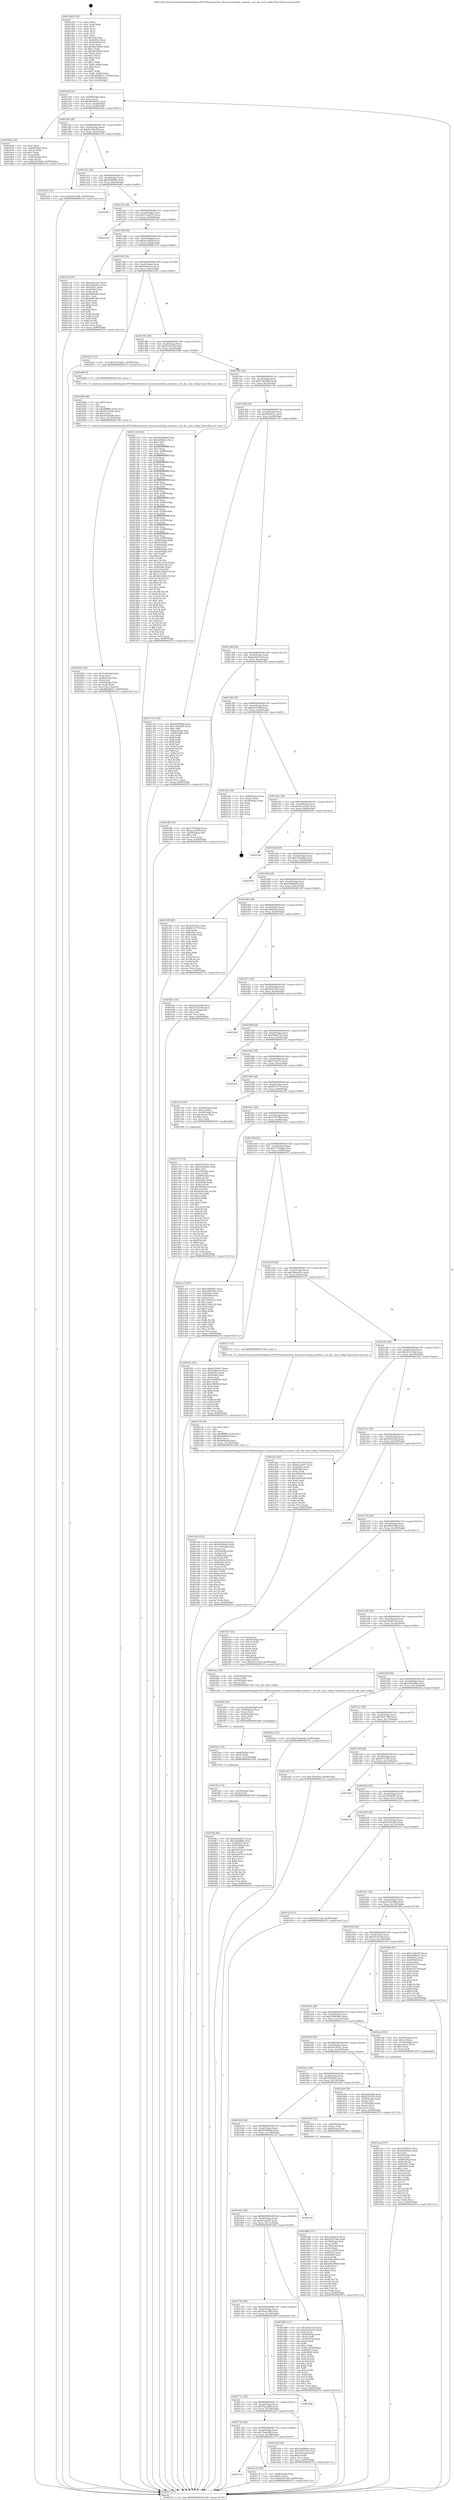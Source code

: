 digraph "0x401260" {
  label = "0x401260 (/mnt/c/Users/mathe/Desktop/tcc/POCII/binaries/extr_linuxnetcoredrop_monitor.c_net_dm_cmd_config_Final-ollvm.out::main(0))"
  labelloc = "t"
  node[shape=record]

  Entry [label="",width=0.3,height=0.3,shape=circle,fillcolor=black,style=filled]
  "0x4012d4" [label="{
     0x4012d4 [32]\l
     | [instrs]\l
     &nbsp;&nbsp;0x4012d4 \<+6\>: mov -0x90(%rbp),%eax\l
     &nbsp;&nbsp;0x4012da \<+2\>: mov %eax,%ecx\l
     &nbsp;&nbsp;0x4012dc \<+6\>: sub $0x90bddd31,%ecx\l
     &nbsp;&nbsp;0x4012e2 \<+6\>: mov %eax,-0xa4(%rbp)\l
     &nbsp;&nbsp;0x4012e8 \<+6\>: mov %ecx,-0xa8(%rbp)\l
     &nbsp;&nbsp;0x4012ee \<+6\>: je 0000000000401bde \<main+0x97e\>\l
  }"]
  "0x401bde" [label="{
     0x401bde [34]\l
     | [instrs]\l
     &nbsp;&nbsp;0x401bde \<+2\>: xor %eax,%eax\l
     &nbsp;&nbsp;0x401be0 \<+4\>: mov -0x60(%rbp),%rcx\l
     &nbsp;&nbsp;0x401be4 \<+2\>: mov (%rcx),%edx\l
     &nbsp;&nbsp;0x401be6 \<+3\>: sub $0x1,%eax\l
     &nbsp;&nbsp;0x401be9 \<+2\>: sub %eax,%edx\l
     &nbsp;&nbsp;0x401beb \<+4\>: mov -0x60(%rbp),%rcx\l
     &nbsp;&nbsp;0x401bef \<+2\>: mov %edx,(%rcx)\l
     &nbsp;&nbsp;0x401bf1 \<+10\>: movl $0x5e678da1,-0x90(%rbp)\l
     &nbsp;&nbsp;0x401bfb \<+5\>: jmp 000000000040237a \<main+0x111a\>\l
  }"]
  "0x4012f4" [label="{
     0x4012f4 [28]\l
     | [instrs]\l
     &nbsp;&nbsp;0x4012f4 \<+5\>: jmp 00000000004012f9 \<main+0x99\>\l
     &nbsp;&nbsp;0x4012f9 \<+6\>: mov -0xa4(%rbp),%eax\l
     &nbsp;&nbsp;0x4012ff \<+5\>: sub $0x9a590edf,%eax\l
     &nbsp;&nbsp;0x401304 \<+6\>: mov %eax,-0xac(%rbp)\l
     &nbsp;&nbsp;0x40130a \<+6\>: je 0000000000401f18 \<main+0xcb8\>\l
  }"]
  Exit [label="",width=0.3,height=0.3,shape=circle,fillcolor=black,style=filled,peripheries=2]
  "0x401f18" [label="{
     0x401f18 [15]\l
     | [instrs]\l
     &nbsp;&nbsp;0x401f18 \<+10\>: movl $0x2b610e8b,-0x90(%rbp)\l
     &nbsp;&nbsp;0x401f22 \<+5\>: jmp 000000000040237a \<main+0x111a\>\l
  }"]
  "0x401310" [label="{
     0x401310 [28]\l
     | [instrs]\l
     &nbsp;&nbsp;0x401310 \<+5\>: jmp 0000000000401315 \<main+0xb5\>\l
     &nbsp;&nbsp;0x401315 \<+6\>: mov -0xa4(%rbp),%eax\l
     &nbsp;&nbsp;0x40131b \<+5\>: sub $0xa564900c,%eax\l
     &nbsp;&nbsp;0x401320 \<+6\>: mov %eax,-0xb0(%rbp)\l
     &nbsp;&nbsp;0x401326 \<+6\>: je 0000000000402069 \<main+0xe09\>\l
  }"]
  "0x401754" [label="{
     0x401754\l
  }", style=dashed]
  "0x402069" [label="{
     0x402069\l
  }", style=dashed]
  "0x40132c" [label="{
     0x40132c [28]\l
     | [instrs]\l
     &nbsp;&nbsp;0x40132c \<+5\>: jmp 0000000000401331 \<main+0xd1\>\l
     &nbsp;&nbsp;0x401331 \<+6\>: mov -0xa4(%rbp),%eax\l
     &nbsp;&nbsp;0x401337 \<+5\>: sub $0xa7e6a070,%eax\l
     &nbsp;&nbsp;0x40133c \<+6\>: mov %eax,-0xb4(%rbp)\l
     &nbsp;&nbsp;0x401342 \<+6\>: je 00000000004021e9 \<main+0xf89\>\l
  }"]
  "0x402170" [label="{
     0x402170 [28]\l
     | [instrs]\l
     &nbsp;&nbsp;0x402170 \<+7\>: mov -0x88(%rbp),%rax\l
     &nbsp;&nbsp;0x402177 \<+6\>: movl $0x0,(%rax)\l
     &nbsp;&nbsp;0x40217d \<+10\>: movl $0xde0f14f8,-0x90(%rbp)\l
     &nbsp;&nbsp;0x402187 \<+5\>: jmp 000000000040237a \<main+0x111a\>\l
  }"]
  "0x4021e9" [label="{
     0x4021e9\l
  }", style=dashed]
  "0x401348" [label="{
     0x401348 [28]\l
     | [instrs]\l
     &nbsp;&nbsp;0x401348 \<+5\>: jmp 000000000040134d \<main+0xed\>\l
     &nbsp;&nbsp;0x40134d \<+6\>: mov -0xa4(%rbp),%eax\l
     &nbsp;&nbsp;0x401353 \<+5\>: sub $0xaea1d92f,%eax\l
     &nbsp;&nbsp;0x401358 \<+6\>: mov %eax,-0xb8(%rbp)\l
     &nbsp;&nbsp;0x40135e \<+6\>: je 0000000000401e16 \<main+0xbb6\>\l
  }"]
  "0x401ffa" [label="{
     0x401ffa [96]\l
     | [instrs]\l
     &nbsp;&nbsp;0x401ffa \<+5\>: mov $0xde324cb7,%eax\l
     &nbsp;&nbsp;0x401fff \<+5\>: mov $0x3d5048bc,%esi\l
     &nbsp;&nbsp;0x402004 \<+7\>: mov 0x40505c,%ecx\l
     &nbsp;&nbsp;0x40200b \<+7\>: mov 0x405060,%edx\l
     &nbsp;&nbsp;0x402012 \<+3\>: mov %ecx,%r8d\l
     &nbsp;&nbsp;0x402015 \<+7\>: sub $0x3a974ee3,%r8d\l
     &nbsp;&nbsp;0x40201c \<+4\>: sub $0x1,%r8d\l
     &nbsp;&nbsp;0x402020 \<+7\>: add $0x3a974ee3,%r8d\l
     &nbsp;&nbsp;0x402027 \<+4\>: imul %r8d,%ecx\l
     &nbsp;&nbsp;0x40202b \<+3\>: and $0x1,%ecx\l
     &nbsp;&nbsp;0x40202e \<+3\>: cmp $0x0,%ecx\l
     &nbsp;&nbsp;0x402031 \<+4\>: sete %r9b\l
     &nbsp;&nbsp;0x402035 \<+3\>: cmp $0xa,%edx\l
     &nbsp;&nbsp;0x402038 \<+4\>: setl %r10b\l
     &nbsp;&nbsp;0x40203c \<+3\>: mov %r9b,%r11b\l
     &nbsp;&nbsp;0x40203f \<+3\>: and %r10b,%r11b\l
     &nbsp;&nbsp;0x402042 \<+3\>: xor %r10b,%r9b\l
     &nbsp;&nbsp;0x402045 \<+3\>: or %r9b,%r11b\l
     &nbsp;&nbsp;0x402048 \<+4\>: test $0x1,%r11b\l
     &nbsp;&nbsp;0x40204c \<+3\>: cmovne %esi,%eax\l
     &nbsp;&nbsp;0x40204f \<+6\>: mov %eax,-0x90(%rbp)\l
     &nbsp;&nbsp;0x402055 \<+5\>: jmp 000000000040237a \<main+0x111a\>\l
  }"]
  "0x401e16" [label="{
     0x401e16 [91]\l
     | [instrs]\l
     &nbsp;&nbsp;0x401e16 \<+5\>: mov $0xefa02345,%eax\l
     &nbsp;&nbsp;0x401e1b \<+5\>: mov $0x1bded41e,%ecx\l
     &nbsp;&nbsp;0x401e20 \<+7\>: mov 0x40505c,%edx\l
     &nbsp;&nbsp;0x401e27 \<+7\>: mov 0x405060,%esi\l
     &nbsp;&nbsp;0x401e2e \<+2\>: mov %edx,%edi\l
     &nbsp;&nbsp;0x401e30 \<+6\>: add $0xd068c4da,%edi\l
     &nbsp;&nbsp;0x401e36 \<+3\>: sub $0x1,%edi\l
     &nbsp;&nbsp;0x401e39 \<+6\>: sub $0xd068c4da,%edi\l
     &nbsp;&nbsp;0x401e3f \<+3\>: imul %edi,%edx\l
     &nbsp;&nbsp;0x401e42 \<+3\>: and $0x1,%edx\l
     &nbsp;&nbsp;0x401e45 \<+3\>: cmp $0x0,%edx\l
     &nbsp;&nbsp;0x401e48 \<+4\>: sete %r8b\l
     &nbsp;&nbsp;0x401e4c \<+3\>: cmp $0xa,%esi\l
     &nbsp;&nbsp;0x401e4f \<+4\>: setl %r9b\l
     &nbsp;&nbsp;0x401e53 \<+3\>: mov %r8b,%r10b\l
     &nbsp;&nbsp;0x401e56 \<+3\>: and %r9b,%r10b\l
     &nbsp;&nbsp;0x401e59 \<+3\>: xor %r9b,%r8b\l
     &nbsp;&nbsp;0x401e5c \<+3\>: or %r8b,%r10b\l
     &nbsp;&nbsp;0x401e5f \<+4\>: test $0x1,%r10b\l
     &nbsp;&nbsp;0x401e63 \<+3\>: cmovne %ecx,%eax\l
     &nbsp;&nbsp;0x401e66 \<+6\>: mov %eax,-0x90(%rbp)\l
     &nbsp;&nbsp;0x401e6c \<+5\>: jmp 000000000040237a \<main+0x111a\>\l
  }"]
  "0x401364" [label="{
     0x401364 [28]\l
     | [instrs]\l
     &nbsp;&nbsp;0x401364 \<+5\>: jmp 0000000000401369 \<main+0x109\>\l
     &nbsp;&nbsp;0x401369 \<+6\>: mov -0xa4(%rbp),%eax\l
     &nbsp;&nbsp;0x40136f \<+5\>: sub $0xb34a62a3,%eax\l
     &nbsp;&nbsp;0x401374 \<+6\>: mov %eax,-0xbc(%rbp)\l
     &nbsp;&nbsp;0x40137a \<+6\>: je 0000000000401b55 \<main+0x8f5\>\l
  }"]
  "0x401fee" [label="{
     0x401fee [12]\l
     | [instrs]\l
     &nbsp;&nbsp;0x401fee \<+4\>: mov -0x50(%rbp),%rdi\l
     &nbsp;&nbsp;0x401ff2 \<+3\>: mov (%rdi),%rdi\l
     &nbsp;&nbsp;0x401ff5 \<+5\>: call 0000000000401030 \<free@plt\>\l
     | [calls]\l
     &nbsp;&nbsp;0x401030 \{1\} (unknown)\l
  }"]
  "0x401b55" [label="{
     0x401b55 [15]\l
     | [instrs]\l
     &nbsp;&nbsp;0x401b55 \<+10\>: movl $0x5e678da1,-0x90(%rbp)\l
     &nbsp;&nbsp;0x401b5f \<+5\>: jmp 000000000040237a \<main+0x111a\>\l
  }"]
  "0x401380" [label="{
     0x401380 [28]\l
     | [instrs]\l
     &nbsp;&nbsp;0x401380 \<+5\>: jmp 0000000000401385 \<main+0x125\>\l
     &nbsp;&nbsp;0x401385 \<+6\>: mov -0xa4(%rbp),%eax\l
     &nbsp;&nbsp;0x40138b \<+5\>: sub $0xb55f192d,%eax\l
     &nbsp;&nbsp;0x401390 \<+6\>: mov %eax,-0xc0(%rbp)\l
     &nbsp;&nbsp;0x401396 \<+6\>: je 0000000000401b88 \<main+0x928\>\l
  }"]
  "0x401fdc" [label="{
     0x401fdc [18]\l
     | [instrs]\l
     &nbsp;&nbsp;0x401fdc \<+4\>: mov -0x68(%rbp),%rdi\l
     &nbsp;&nbsp;0x401fe0 \<+3\>: mov (%rdi),%rdi\l
     &nbsp;&nbsp;0x401fe3 \<+6\>: mov %eax,-0x154(%rbp)\l
     &nbsp;&nbsp;0x401fe9 \<+5\>: call 0000000000401030 \<free@plt\>\l
     | [calls]\l
     &nbsp;&nbsp;0x401030 \{1\} (unknown)\l
  }"]
  "0x401b88" [label="{
     0x401b88 [5]\l
     | [instrs]\l
     &nbsp;&nbsp;0x401b88 \<+5\>: call 0000000000401160 \<next_i\>\l
     | [calls]\l
     &nbsp;&nbsp;0x401160 \{1\} (/mnt/c/Users/mathe/Desktop/tcc/POCII/binaries/extr_linuxnetcoredrop_monitor.c_net_dm_cmd_config_Final-ollvm.out::next_i)\l
  }"]
  "0x40139c" [label="{
     0x40139c [28]\l
     | [instrs]\l
     &nbsp;&nbsp;0x40139c \<+5\>: jmp 00000000004013a1 \<main+0x141\>\l
     &nbsp;&nbsp;0x4013a1 \<+6\>: mov -0xa4(%rbp),%eax\l
     &nbsp;&nbsp;0x4013a7 \<+5\>: sub $0xc78e4409,%eax\l
     &nbsp;&nbsp;0x4013ac \<+6\>: mov %eax,-0xc4(%rbp)\l
     &nbsp;&nbsp;0x4013b2 \<+6\>: je 00000000004017c8 \<main+0x568\>\l
  }"]
  "0x401fbf" [label="{
     0x401fbf [29]\l
     | [instrs]\l
     &nbsp;&nbsp;0x401fbf \<+10\>: movabs $0x4030b6,%rdi\l
     &nbsp;&nbsp;0x401fc9 \<+4\>: mov -0x40(%rbp),%rsi\l
     &nbsp;&nbsp;0x401fcd \<+2\>: mov %eax,(%rsi)\l
     &nbsp;&nbsp;0x401fcf \<+4\>: mov -0x40(%rbp),%rsi\l
     &nbsp;&nbsp;0x401fd3 \<+2\>: mov (%rsi),%esi\l
     &nbsp;&nbsp;0x401fd5 \<+2\>: mov $0x0,%al\l
     &nbsp;&nbsp;0x401fd7 \<+5\>: call 0000000000401040 \<printf@plt\>\l
     | [calls]\l
     &nbsp;&nbsp;0x401040 \{1\} (unknown)\l
  }"]
  "0x4017c8" [label="{
     0x4017c8 [356]\l
     | [instrs]\l
     &nbsp;&nbsp;0x4017c8 \<+5\>: mov $0x6029968d,%eax\l
     &nbsp;&nbsp;0x4017cd \<+5\>: mov $0xedf4ddce,%ecx\l
     &nbsp;&nbsp;0x4017d2 \<+2\>: mov $0x1,%dl\l
     &nbsp;&nbsp;0x4017d4 \<+3\>: mov %rsp,%rsi\l
     &nbsp;&nbsp;0x4017d7 \<+4\>: add $0xfffffffffffffff0,%rsi\l
     &nbsp;&nbsp;0x4017db \<+3\>: mov %rsi,%rsp\l
     &nbsp;&nbsp;0x4017de \<+7\>: mov %rsi,-0x88(%rbp)\l
     &nbsp;&nbsp;0x4017e5 \<+3\>: mov %rsp,%rsi\l
     &nbsp;&nbsp;0x4017e8 \<+4\>: add $0xfffffffffffffff0,%rsi\l
     &nbsp;&nbsp;0x4017ec \<+3\>: mov %rsi,%rsp\l
     &nbsp;&nbsp;0x4017ef \<+3\>: mov %rsp,%rdi\l
     &nbsp;&nbsp;0x4017f2 \<+4\>: add $0xfffffffffffffff0,%rdi\l
     &nbsp;&nbsp;0x4017f6 \<+3\>: mov %rdi,%rsp\l
     &nbsp;&nbsp;0x4017f9 \<+4\>: mov %rdi,-0x80(%rbp)\l
     &nbsp;&nbsp;0x4017fd \<+3\>: mov %rsp,%rdi\l
     &nbsp;&nbsp;0x401800 \<+4\>: add $0xfffffffffffffff0,%rdi\l
     &nbsp;&nbsp;0x401804 \<+3\>: mov %rdi,%rsp\l
     &nbsp;&nbsp;0x401807 \<+4\>: mov %rdi,-0x78(%rbp)\l
     &nbsp;&nbsp;0x40180b \<+3\>: mov %rsp,%rdi\l
     &nbsp;&nbsp;0x40180e \<+4\>: add $0xfffffffffffffff0,%rdi\l
     &nbsp;&nbsp;0x401812 \<+3\>: mov %rdi,%rsp\l
     &nbsp;&nbsp;0x401815 \<+4\>: mov %rdi,-0x70(%rbp)\l
     &nbsp;&nbsp;0x401819 \<+3\>: mov %rsp,%rdi\l
     &nbsp;&nbsp;0x40181c \<+4\>: add $0xfffffffffffffff0,%rdi\l
     &nbsp;&nbsp;0x401820 \<+3\>: mov %rdi,%rsp\l
     &nbsp;&nbsp;0x401823 \<+4\>: mov %rdi,-0x68(%rbp)\l
     &nbsp;&nbsp;0x401827 \<+3\>: mov %rsp,%rdi\l
     &nbsp;&nbsp;0x40182a \<+4\>: add $0xfffffffffffffff0,%rdi\l
     &nbsp;&nbsp;0x40182e \<+3\>: mov %rdi,%rsp\l
     &nbsp;&nbsp;0x401831 \<+4\>: mov %rdi,-0x60(%rbp)\l
     &nbsp;&nbsp;0x401835 \<+3\>: mov %rsp,%rdi\l
     &nbsp;&nbsp;0x401838 \<+4\>: add $0xfffffffffffffff0,%rdi\l
     &nbsp;&nbsp;0x40183c \<+3\>: mov %rdi,%rsp\l
     &nbsp;&nbsp;0x40183f \<+4\>: mov %rdi,-0x58(%rbp)\l
     &nbsp;&nbsp;0x401843 \<+3\>: mov %rsp,%rdi\l
     &nbsp;&nbsp;0x401846 \<+4\>: add $0xfffffffffffffff0,%rdi\l
     &nbsp;&nbsp;0x40184a \<+3\>: mov %rdi,%rsp\l
     &nbsp;&nbsp;0x40184d \<+4\>: mov %rdi,-0x50(%rbp)\l
     &nbsp;&nbsp;0x401851 \<+3\>: mov %rsp,%rdi\l
     &nbsp;&nbsp;0x401854 \<+4\>: add $0xfffffffffffffff0,%rdi\l
     &nbsp;&nbsp;0x401858 \<+3\>: mov %rdi,%rsp\l
     &nbsp;&nbsp;0x40185b \<+4\>: mov %rdi,-0x48(%rbp)\l
     &nbsp;&nbsp;0x40185f \<+3\>: mov %rsp,%rdi\l
     &nbsp;&nbsp;0x401862 \<+4\>: add $0xfffffffffffffff0,%rdi\l
     &nbsp;&nbsp;0x401866 \<+3\>: mov %rdi,%rsp\l
     &nbsp;&nbsp;0x401869 \<+4\>: mov %rdi,-0x40(%rbp)\l
     &nbsp;&nbsp;0x40186d \<+7\>: mov -0x88(%rbp),%rdi\l
     &nbsp;&nbsp;0x401874 \<+6\>: movl $0x0,(%rdi)\l
     &nbsp;&nbsp;0x40187a \<+7\>: mov -0x94(%rbp),%r8d\l
     &nbsp;&nbsp;0x401881 \<+3\>: mov %r8d,(%rsi)\l
     &nbsp;&nbsp;0x401884 \<+4\>: mov -0x80(%rbp),%rdi\l
     &nbsp;&nbsp;0x401888 \<+7\>: mov -0xa0(%rbp),%r9\l
     &nbsp;&nbsp;0x40188f \<+3\>: mov %r9,(%rdi)\l
     &nbsp;&nbsp;0x401892 \<+3\>: cmpl $0x2,(%rsi)\l
     &nbsp;&nbsp;0x401895 \<+4\>: setne %r10b\l
     &nbsp;&nbsp;0x401899 \<+4\>: and $0x1,%r10b\l
     &nbsp;&nbsp;0x40189d \<+4\>: mov %r10b,-0x31(%rbp)\l
     &nbsp;&nbsp;0x4018a1 \<+8\>: mov 0x40505c,%r11d\l
     &nbsp;&nbsp;0x4018a9 \<+7\>: mov 0x405060,%ebx\l
     &nbsp;&nbsp;0x4018b0 \<+3\>: mov %r11d,%r14d\l
     &nbsp;&nbsp;0x4018b3 \<+7\>: add $0x46c2b6d5,%r14d\l
     &nbsp;&nbsp;0x4018ba \<+4\>: sub $0x1,%r14d\l
     &nbsp;&nbsp;0x4018be \<+7\>: sub $0x46c2b6d5,%r14d\l
     &nbsp;&nbsp;0x4018c5 \<+4\>: imul %r14d,%r11d\l
     &nbsp;&nbsp;0x4018c9 \<+4\>: and $0x1,%r11d\l
     &nbsp;&nbsp;0x4018cd \<+4\>: cmp $0x0,%r11d\l
     &nbsp;&nbsp;0x4018d1 \<+4\>: sete %r10b\l
     &nbsp;&nbsp;0x4018d5 \<+3\>: cmp $0xa,%ebx\l
     &nbsp;&nbsp;0x4018d8 \<+4\>: setl %r15b\l
     &nbsp;&nbsp;0x4018dc \<+3\>: mov %r10b,%r12b\l
     &nbsp;&nbsp;0x4018df \<+4\>: xor $0xff,%r12b\l
     &nbsp;&nbsp;0x4018e3 \<+3\>: mov %r15b,%r13b\l
     &nbsp;&nbsp;0x4018e6 \<+4\>: xor $0xff,%r13b\l
     &nbsp;&nbsp;0x4018ea \<+3\>: xor $0x1,%dl\l
     &nbsp;&nbsp;0x4018ed \<+3\>: mov %r12b,%sil\l
     &nbsp;&nbsp;0x4018f0 \<+4\>: and $0xff,%sil\l
     &nbsp;&nbsp;0x4018f4 \<+3\>: and %dl,%r10b\l
     &nbsp;&nbsp;0x4018f7 \<+3\>: mov %r13b,%dil\l
     &nbsp;&nbsp;0x4018fa \<+4\>: and $0xff,%dil\l
     &nbsp;&nbsp;0x4018fe \<+3\>: and %dl,%r15b\l
     &nbsp;&nbsp;0x401901 \<+3\>: or %r10b,%sil\l
     &nbsp;&nbsp;0x401904 \<+3\>: or %r15b,%dil\l
     &nbsp;&nbsp;0x401907 \<+3\>: xor %dil,%sil\l
     &nbsp;&nbsp;0x40190a \<+3\>: or %r13b,%r12b\l
     &nbsp;&nbsp;0x40190d \<+4\>: xor $0xff,%r12b\l
     &nbsp;&nbsp;0x401911 \<+3\>: or $0x1,%dl\l
     &nbsp;&nbsp;0x401914 \<+3\>: and %dl,%r12b\l
     &nbsp;&nbsp;0x401917 \<+3\>: or %r12b,%sil\l
     &nbsp;&nbsp;0x40191a \<+4\>: test $0x1,%sil\l
     &nbsp;&nbsp;0x40191e \<+3\>: cmovne %ecx,%eax\l
     &nbsp;&nbsp;0x401921 \<+6\>: mov %eax,-0x90(%rbp)\l
     &nbsp;&nbsp;0x401927 \<+5\>: jmp 000000000040237a \<main+0x111a\>\l
  }"]
  "0x4013b8" [label="{
     0x4013b8 [28]\l
     | [instrs]\l
     &nbsp;&nbsp;0x4013b8 \<+5\>: jmp 00000000004013bd \<main+0x15d\>\l
     &nbsp;&nbsp;0x4013bd \<+6\>: mov -0xa4(%rbp),%eax\l
     &nbsp;&nbsp;0x4013c3 \<+5\>: sub $0xd9920a1c,%eax\l
     &nbsp;&nbsp;0x4013c8 \<+6\>: mov %eax,-0xc8(%rbp)\l
     &nbsp;&nbsp;0x4013ce \<+6\>: je 000000000040175e \<main+0x4fe\>\l
  }"]
  "0x401e9e" [label="{
     0x401e9e [122]\l
     | [instrs]\l
     &nbsp;&nbsp;0x401e9e \<+5\>: mov $0xefa02345,%ecx\l
     &nbsp;&nbsp;0x401ea3 \<+5\>: mov $0x9a590edf,%edx\l
     &nbsp;&nbsp;0x401ea8 \<+6\>: mov -0x150(%rbp),%esi\l
     &nbsp;&nbsp;0x401eae \<+3\>: imul %eax,%esi\l
     &nbsp;&nbsp;0x401eb1 \<+4\>: mov -0x50(%rbp),%rdi\l
     &nbsp;&nbsp;0x401eb5 \<+3\>: mov (%rdi),%rdi\l
     &nbsp;&nbsp;0x401eb8 \<+4\>: mov -0x48(%rbp),%r8\l
     &nbsp;&nbsp;0x401ebc \<+3\>: movslq (%r8),%r8\l
     &nbsp;&nbsp;0x401ebf \<+4\>: mov %esi,(%rdi,%r8,4)\l
     &nbsp;&nbsp;0x401ec3 \<+7\>: mov 0x40505c,%eax\l
     &nbsp;&nbsp;0x401eca \<+7\>: mov 0x405060,%esi\l
     &nbsp;&nbsp;0x401ed1 \<+3\>: mov %eax,%r9d\l
     &nbsp;&nbsp;0x401ed4 \<+7\>: add $0xdae2accb,%r9d\l
     &nbsp;&nbsp;0x401edb \<+4\>: sub $0x1,%r9d\l
     &nbsp;&nbsp;0x401edf \<+7\>: sub $0xdae2accb,%r9d\l
     &nbsp;&nbsp;0x401ee6 \<+4\>: imul %r9d,%eax\l
     &nbsp;&nbsp;0x401eea \<+3\>: and $0x1,%eax\l
     &nbsp;&nbsp;0x401eed \<+3\>: cmp $0x0,%eax\l
     &nbsp;&nbsp;0x401ef0 \<+4\>: sete %r10b\l
     &nbsp;&nbsp;0x401ef4 \<+3\>: cmp $0xa,%esi\l
     &nbsp;&nbsp;0x401ef7 \<+4\>: setl %r11b\l
     &nbsp;&nbsp;0x401efb \<+3\>: mov %r10b,%bl\l
     &nbsp;&nbsp;0x401efe \<+3\>: and %r11b,%bl\l
     &nbsp;&nbsp;0x401f01 \<+3\>: xor %r11b,%r10b\l
     &nbsp;&nbsp;0x401f04 \<+3\>: or %r10b,%bl\l
     &nbsp;&nbsp;0x401f07 \<+3\>: test $0x1,%bl\l
     &nbsp;&nbsp;0x401f0a \<+3\>: cmovne %edx,%ecx\l
     &nbsp;&nbsp;0x401f0d \<+6\>: mov %ecx,-0x90(%rbp)\l
     &nbsp;&nbsp;0x401f13 \<+5\>: jmp 000000000040237a \<main+0x111a\>\l
  }"]
  "0x40175e" [label="{
     0x40175e [106]\l
     | [instrs]\l
     &nbsp;&nbsp;0x40175e \<+5\>: mov $0x6029968d,%eax\l
     &nbsp;&nbsp;0x401763 \<+5\>: mov $0xc78e4409,%ecx\l
     &nbsp;&nbsp;0x401768 \<+2\>: mov $0x1,%dl\l
     &nbsp;&nbsp;0x40176a \<+7\>: mov -0x8a(%rbp),%sil\l
     &nbsp;&nbsp;0x401771 \<+7\>: mov -0x89(%rbp),%dil\l
     &nbsp;&nbsp;0x401778 \<+3\>: mov %sil,%r8b\l
     &nbsp;&nbsp;0x40177b \<+4\>: xor $0xff,%r8b\l
     &nbsp;&nbsp;0x40177f \<+3\>: mov %dil,%r9b\l
     &nbsp;&nbsp;0x401782 \<+4\>: xor $0xff,%r9b\l
     &nbsp;&nbsp;0x401786 \<+3\>: xor $0x0,%dl\l
     &nbsp;&nbsp;0x401789 \<+3\>: mov %r8b,%r10b\l
     &nbsp;&nbsp;0x40178c \<+4\>: and $0x0,%r10b\l
     &nbsp;&nbsp;0x401790 \<+3\>: and %dl,%sil\l
     &nbsp;&nbsp;0x401793 \<+3\>: mov %r9b,%r11b\l
     &nbsp;&nbsp;0x401796 \<+4\>: and $0x0,%r11b\l
     &nbsp;&nbsp;0x40179a \<+3\>: and %dl,%dil\l
     &nbsp;&nbsp;0x40179d \<+3\>: or %sil,%r10b\l
     &nbsp;&nbsp;0x4017a0 \<+3\>: or %dil,%r11b\l
     &nbsp;&nbsp;0x4017a3 \<+3\>: xor %r11b,%r10b\l
     &nbsp;&nbsp;0x4017a6 \<+3\>: or %r9b,%r8b\l
     &nbsp;&nbsp;0x4017a9 \<+4\>: xor $0xff,%r8b\l
     &nbsp;&nbsp;0x4017ad \<+3\>: or $0x0,%dl\l
     &nbsp;&nbsp;0x4017b0 \<+3\>: and %dl,%r8b\l
     &nbsp;&nbsp;0x4017b3 \<+3\>: or %r8b,%r10b\l
     &nbsp;&nbsp;0x4017b6 \<+4\>: test $0x1,%r10b\l
     &nbsp;&nbsp;0x4017ba \<+3\>: cmovne %ecx,%eax\l
     &nbsp;&nbsp;0x4017bd \<+6\>: mov %eax,-0x90(%rbp)\l
     &nbsp;&nbsp;0x4017c3 \<+5\>: jmp 000000000040237a \<main+0x111a\>\l
  }"]
  "0x4013d4" [label="{
     0x4013d4 [28]\l
     | [instrs]\l
     &nbsp;&nbsp;0x4013d4 \<+5\>: jmp 00000000004013d9 \<main+0x179\>\l
     &nbsp;&nbsp;0x4013d9 \<+6\>: mov -0xa4(%rbp),%eax\l
     &nbsp;&nbsp;0x4013df \<+5\>: sub $0xdad3e53e,%eax\l
     &nbsp;&nbsp;0x4013e4 \<+6\>: mov %eax,-0xcc(%rbp)\l
     &nbsp;&nbsp;0x4013ea \<+6\>: je 0000000000401df8 \<main+0xb98\>\l
  }"]
  "0x40237a" [label="{
     0x40237a [5]\l
     | [instrs]\l
     &nbsp;&nbsp;0x40237a \<+5\>: jmp 00000000004012d4 \<main+0x74\>\l
  }"]
  "0x401260" [label="{
     0x401260 [116]\l
     | [instrs]\l
     &nbsp;&nbsp;0x401260 \<+1\>: push %rbp\l
     &nbsp;&nbsp;0x401261 \<+3\>: mov %rsp,%rbp\l
     &nbsp;&nbsp;0x401264 \<+2\>: push %r15\l
     &nbsp;&nbsp;0x401266 \<+2\>: push %r14\l
     &nbsp;&nbsp;0x401268 \<+2\>: push %r13\l
     &nbsp;&nbsp;0x40126a \<+2\>: push %r12\l
     &nbsp;&nbsp;0x40126c \<+1\>: push %rbx\l
     &nbsp;&nbsp;0x40126d \<+7\>: sub $0x158,%rsp\l
     &nbsp;&nbsp;0x401274 \<+7\>: mov 0x40505c,%eax\l
     &nbsp;&nbsp;0x40127b \<+7\>: mov 0x405060,%ecx\l
     &nbsp;&nbsp;0x401282 \<+2\>: mov %eax,%edx\l
     &nbsp;&nbsp;0x401284 \<+6\>: add $0xd6e386e4,%edx\l
     &nbsp;&nbsp;0x40128a \<+3\>: sub $0x1,%edx\l
     &nbsp;&nbsp;0x40128d \<+6\>: sub $0xd6e386e4,%edx\l
     &nbsp;&nbsp;0x401293 \<+3\>: imul %edx,%eax\l
     &nbsp;&nbsp;0x401296 \<+3\>: and $0x1,%eax\l
     &nbsp;&nbsp;0x401299 \<+3\>: cmp $0x0,%eax\l
     &nbsp;&nbsp;0x40129c \<+4\>: sete %r8b\l
     &nbsp;&nbsp;0x4012a0 \<+4\>: and $0x1,%r8b\l
     &nbsp;&nbsp;0x4012a4 \<+7\>: mov %r8b,-0x8a(%rbp)\l
     &nbsp;&nbsp;0x4012ab \<+3\>: cmp $0xa,%ecx\l
     &nbsp;&nbsp;0x4012ae \<+4\>: setl %r8b\l
     &nbsp;&nbsp;0x4012b2 \<+4\>: and $0x1,%r8b\l
     &nbsp;&nbsp;0x4012b6 \<+7\>: mov %r8b,-0x89(%rbp)\l
     &nbsp;&nbsp;0x4012bd \<+10\>: movl $0xd9920a1c,-0x90(%rbp)\l
     &nbsp;&nbsp;0x4012c7 \<+6\>: mov %edi,-0x94(%rbp)\l
     &nbsp;&nbsp;0x4012cd \<+7\>: mov %rsi,-0xa0(%rbp)\l
  }"]
  "0x401e76" [label="{
     0x401e76 [40]\l
     | [instrs]\l
     &nbsp;&nbsp;0x401e76 \<+5\>: mov $0x2,%ecx\l
     &nbsp;&nbsp;0x401e7b \<+1\>: cltd\l
     &nbsp;&nbsp;0x401e7c \<+2\>: idiv %ecx\l
     &nbsp;&nbsp;0x401e7e \<+6\>: imul $0xfffffffe,%edx,%ecx\l
     &nbsp;&nbsp;0x401e84 \<+6\>: add $0x884bc8b,%ecx\l
     &nbsp;&nbsp;0x401e8a \<+3\>: add $0x1,%ecx\l
     &nbsp;&nbsp;0x401e8d \<+6\>: sub $0x884bc8b,%ecx\l
     &nbsp;&nbsp;0x401e93 \<+6\>: mov %ecx,-0x150(%rbp)\l
     &nbsp;&nbsp;0x401e99 \<+5\>: call 0000000000401160 \<next_i\>\l
     | [calls]\l
     &nbsp;&nbsp;0x401160 \{1\} (/mnt/c/Users/mathe/Desktop/tcc/POCII/binaries/extr_linuxnetcoredrop_monitor.c_net_dm_cmd_config_Final-ollvm.out::next_i)\l
  }"]
  "0x401c73" [label="{
     0x401c73 [172]\l
     | [instrs]\l
     &nbsp;&nbsp;0x401c73 \<+5\>: mov $0xf576c031,%ecx\l
     &nbsp;&nbsp;0x401c78 \<+5\>: mov $0x5416ef03,%edx\l
     &nbsp;&nbsp;0x401c7d \<+3\>: mov $0x1,%sil\l
     &nbsp;&nbsp;0x401c80 \<+4\>: mov -0x50(%rbp),%rdi\l
     &nbsp;&nbsp;0x401c84 \<+3\>: mov %rax,(%rdi)\l
     &nbsp;&nbsp;0x401c87 \<+4\>: mov -0x48(%rbp),%rax\l
     &nbsp;&nbsp;0x401c8b \<+6\>: movl $0x0,(%rax)\l
     &nbsp;&nbsp;0x401c91 \<+8\>: mov 0x40505c,%r8d\l
     &nbsp;&nbsp;0x401c99 \<+8\>: mov 0x405060,%r9d\l
     &nbsp;&nbsp;0x401ca1 \<+3\>: mov %r8d,%r10d\l
     &nbsp;&nbsp;0x401ca4 \<+7\>: add $0x3929c4c6,%r10d\l
     &nbsp;&nbsp;0x401cab \<+4\>: sub $0x1,%r10d\l
     &nbsp;&nbsp;0x401caf \<+7\>: sub $0x3929c4c6,%r10d\l
     &nbsp;&nbsp;0x401cb6 \<+4\>: imul %r10d,%r8d\l
     &nbsp;&nbsp;0x401cba \<+4\>: and $0x1,%r8d\l
     &nbsp;&nbsp;0x401cbe \<+4\>: cmp $0x0,%r8d\l
     &nbsp;&nbsp;0x401cc2 \<+4\>: sete %r11b\l
     &nbsp;&nbsp;0x401cc6 \<+4\>: cmp $0xa,%r9d\l
     &nbsp;&nbsp;0x401cca \<+3\>: setl %bl\l
     &nbsp;&nbsp;0x401ccd \<+3\>: mov %r11b,%r14b\l
     &nbsp;&nbsp;0x401cd0 \<+4\>: xor $0xff,%r14b\l
     &nbsp;&nbsp;0x401cd4 \<+3\>: mov %bl,%r15b\l
     &nbsp;&nbsp;0x401cd7 \<+4\>: xor $0xff,%r15b\l
     &nbsp;&nbsp;0x401cdb \<+4\>: xor $0x0,%sil\l
     &nbsp;&nbsp;0x401cdf \<+3\>: mov %r14b,%r12b\l
     &nbsp;&nbsp;0x401ce2 \<+4\>: and $0x0,%r12b\l
     &nbsp;&nbsp;0x401ce6 \<+3\>: and %sil,%r11b\l
     &nbsp;&nbsp;0x401ce9 \<+3\>: mov %r15b,%r13b\l
     &nbsp;&nbsp;0x401cec \<+4\>: and $0x0,%r13b\l
     &nbsp;&nbsp;0x401cf0 \<+3\>: and %sil,%bl\l
     &nbsp;&nbsp;0x401cf3 \<+3\>: or %r11b,%r12b\l
     &nbsp;&nbsp;0x401cf6 \<+3\>: or %bl,%r13b\l
     &nbsp;&nbsp;0x401cf9 \<+3\>: xor %r13b,%r12b\l
     &nbsp;&nbsp;0x401cfc \<+3\>: or %r15b,%r14b\l
     &nbsp;&nbsp;0x401cff \<+4\>: xor $0xff,%r14b\l
     &nbsp;&nbsp;0x401d03 \<+4\>: or $0x0,%sil\l
     &nbsp;&nbsp;0x401d07 \<+3\>: and %sil,%r14b\l
     &nbsp;&nbsp;0x401d0a \<+3\>: or %r14b,%r12b\l
     &nbsp;&nbsp;0x401d0d \<+4\>: test $0x1,%r12b\l
     &nbsp;&nbsp;0x401d11 \<+3\>: cmovne %edx,%ecx\l
     &nbsp;&nbsp;0x401d14 \<+6\>: mov %ecx,-0x90(%rbp)\l
     &nbsp;&nbsp;0x401d1a \<+5\>: jmp 000000000040237a \<main+0x111a\>\l
  }"]
  "0x401df8" [label="{
     0x401df8 [30]\l
     | [instrs]\l
     &nbsp;&nbsp;0x401df8 \<+5\>: mov $0x17034aa0,%eax\l
     &nbsp;&nbsp;0x401dfd \<+5\>: mov $0xaea1d92f,%ecx\l
     &nbsp;&nbsp;0x401e02 \<+3\>: mov -0x29(%rbp),%dl\l
     &nbsp;&nbsp;0x401e05 \<+3\>: test $0x1,%dl\l
     &nbsp;&nbsp;0x401e08 \<+3\>: cmovne %ecx,%eax\l
     &nbsp;&nbsp;0x401e0b \<+6\>: mov %eax,-0x90(%rbp)\l
     &nbsp;&nbsp;0x401e11 \<+5\>: jmp 000000000040237a \<main+0x111a\>\l
  }"]
  "0x4013f0" [label="{
     0x4013f0 [28]\l
     | [instrs]\l
     &nbsp;&nbsp;0x4013f0 \<+5\>: jmp 00000000004013f5 \<main+0x195\>\l
     &nbsp;&nbsp;0x4013f5 \<+6\>: mov -0xa4(%rbp),%eax\l
     &nbsp;&nbsp;0x4013fb \<+5\>: sub $0xde0f14f8,%eax\l
     &nbsp;&nbsp;0x401400 \<+6\>: mov %eax,-0xd0(%rbp)\l
     &nbsp;&nbsp;0x401406 \<+6\>: je 000000000040218c \<main+0xf2c\>\l
  }"]
  "0x401bb5" [label="{
     0x401bb5 [41]\l
     | [instrs]\l
     &nbsp;&nbsp;0x401bb5 \<+6\>: mov -0x14c(%rbp),%ecx\l
     &nbsp;&nbsp;0x401bbb \<+3\>: imul %eax,%ecx\l
     &nbsp;&nbsp;0x401bbe \<+4\>: mov -0x68(%rbp),%rsi\l
     &nbsp;&nbsp;0x401bc2 \<+3\>: mov (%rsi),%rsi\l
     &nbsp;&nbsp;0x401bc5 \<+4\>: mov -0x60(%rbp),%rdi\l
     &nbsp;&nbsp;0x401bc9 \<+3\>: movslq (%rdi),%rdi\l
     &nbsp;&nbsp;0x401bcc \<+3\>: mov %ecx,(%rsi,%rdi,4)\l
     &nbsp;&nbsp;0x401bcf \<+10\>: movl $0x90bddd31,-0x90(%rbp)\l
     &nbsp;&nbsp;0x401bd9 \<+5\>: jmp 000000000040237a \<main+0x111a\>\l
  }"]
  "0x40218c" [label="{
     0x40218c [24]\l
     | [instrs]\l
     &nbsp;&nbsp;0x40218c \<+7\>: mov -0x88(%rbp),%rax\l
     &nbsp;&nbsp;0x402193 \<+2\>: mov (%rax),%eax\l
     &nbsp;&nbsp;0x402195 \<+4\>: lea -0x28(%rbp),%rsp\l
     &nbsp;&nbsp;0x402199 \<+1\>: pop %rbx\l
     &nbsp;&nbsp;0x40219a \<+2\>: pop %r12\l
     &nbsp;&nbsp;0x40219c \<+2\>: pop %r13\l
     &nbsp;&nbsp;0x40219e \<+2\>: pop %r14\l
     &nbsp;&nbsp;0x4021a0 \<+2\>: pop %r15\l
     &nbsp;&nbsp;0x4021a2 \<+1\>: pop %rbp\l
     &nbsp;&nbsp;0x4021a3 \<+1\>: ret\l
  }"]
  "0x40140c" [label="{
     0x40140c [28]\l
     | [instrs]\l
     &nbsp;&nbsp;0x40140c \<+5\>: jmp 0000000000401411 \<main+0x1b1\>\l
     &nbsp;&nbsp;0x401411 \<+6\>: mov -0xa4(%rbp),%eax\l
     &nbsp;&nbsp;0x401417 \<+5\>: sub $0xde324cb7,%eax\l
     &nbsp;&nbsp;0x40141c \<+6\>: mov %eax,-0xd4(%rbp)\l
     &nbsp;&nbsp;0x401422 \<+6\>: je 000000000040230e \<main+0x10ae\>\l
  }"]
  "0x401b8d" [label="{
     0x401b8d [40]\l
     | [instrs]\l
     &nbsp;&nbsp;0x401b8d \<+5\>: mov $0x2,%ecx\l
     &nbsp;&nbsp;0x401b92 \<+1\>: cltd\l
     &nbsp;&nbsp;0x401b93 \<+2\>: idiv %ecx\l
     &nbsp;&nbsp;0x401b95 \<+6\>: imul $0xfffffffe,%edx,%ecx\l
     &nbsp;&nbsp;0x401b9b \<+6\>: sub $0x92141b8e,%ecx\l
     &nbsp;&nbsp;0x401ba1 \<+3\>: add $0x1,%ecx\l
     &nbsp;&nbsp;0x401ba4 \<+6\>: add $0x92141b8e,%ecx\l
     &nbsp;&nbsp;0x401baa \<+6\>: mov %ecx,-0x14c(%rbp)\l
     &nbsp;&nbsp;0x401bb0 \<+5\>: call 0000000000401160 \<next_i\>\l
     | [calls]\l
     &nbsp;&nbsp;0x401160 \{1\} (/mnt/c/Users/mathe/Desktop/tcc/POCII/binaries/extr_linuxnetcoredrop_monitor.c_net_dm_cmd_config_Final-ollvm.out::next_i)\l
  }"]
  "0x40230e" [label="{
     0x40230e\l
  }", style=dashed]
  "0x401428" [label="{
     0x401428 [28]\l
     | [instrs]\l
     &nbsp;&nbsp;0x401428 \<+5\>: jmp 000000000040142d \<main+0x1cd\>\l
     &nbsp;&nbsp;0x40142d \<+6\>: mov -0xa4(%rbp),%eax\l
     &nbsp;&nbsp;0x401433 \<+5\>: sub $0xe33b58da,%eax\l
     &nbsp;&nbsp;0x401438 \<+6\>: mov %eax,-0xd8(%rbp)\l
     &nbsp;&nbsp;0x40143e \<+6\>: je 0000000000402078 \<main+0xe18\>\l
  }"]
  "0x401aea" [label="{
     0x401aea [107]\l
     | [instrs]\l
     &nbsp;&nbsp;0x401aea \<+5\>: mov $0x536fd587,%ecx\l
     &nbsp;&nbsp;0x401aef \<+5\>: mov $0xb34a62a3,%edx\l
     &nbsp;&nbsp;0x401af4 \<+2\>: xor %esi,%esi\l
     &nbsp;&nbsp;0x401af6 \<+4\>: mov -0x68(%rbp),%rdi\l
     &nbsp;&nbsp;0x401afa \<+3\>: mov %rax,(%rdi)\l
     &nbsp;&nbsp;0x401afd \<+4\>: mov -0x60(%rbp),%rax\l
     &nbsp;&nbsp;0x401b01 \<+6\>: movl $0x0,(%rax)\l
     &nbsp;&nbsp;0x401b07 \<+8\>: mov 0x40505c,%r8d\l
     &nbsp;&nbsp;0x401b0f \<+8\>: mov 0x405060,%r9d\l
     &nbsp;&nbsp;0x401b17 \<+3\>: sub $0x1,%esi\l
     &nbsp;&nbsp;0x401b1a \<+3\>: mov %r8d,%r10d\l
     &nbsp;&nbsp;0x401b1d \<+3\>: add %esi,%r10d\l
     &nbsp;&nbsp;0x401b20 \<+4\>: imul %r10d,%r8d\l
     &nbsp;&nbsp;0x401b24 \<+4\>: and $0x1,%r8d\l
     &nbsp;&nbsp;0x401b28 \<+4\>: cmp $0x0,%r8d\l
     &nbsp;&nbsp;0x401b2c \<+4\>: sete %r11b\l
     &nbsp;&nbsp;0x401b30 \<+4\>: cmp $0xa,%r9d\l
     &nbsp;&nbsp;0x401b34 \<+3\>: setl %bl\l
     &nbsp;&nbsp;0x401b37 \<+3\>: mov %r11b,%r14b\l
     &nbsp;&nbsp;0x401b3a \<+3\>: and %bl,%r14b\l
     &nbsp;&nbsp;0x401b3d \<+3\>: xor %bl,%r11b\l
     &nbsp;&nbsp;0x401b40 \<+3\>: or %r11b,%r14b\l
     &nbsp;&nbsp;0x401b43 \<+4\>: test $0x1,%r14b\l
     &nbsp;&nbsp;0x401b47 \<+3\>: cmovne %edx,%ecx\l
     &nbsp;&nbsp;0x401b4a \<+6\>: mov %ecx,-0x90(%rbp)\l
     &nbsp;&nbsp;0x401b50 \<+5\>: jmp 000000000040237a \<main+0x111a\>\l
  }"]
  "0x402078" [label="{
     0x402078\l
  }", style=dashed]
  "0x401444" [label="{
     0x401444 [28]\l
     | [instrs]\l
     &nbsp;&nbsp;0x401444 \<+5\>: jmp 0000000000401449 \<main+0x1e9\>\l
     &nbsp;&nbsp;0x401449 \<+6\>: mov -0xa4(%rbp),%eax\l
     &nbsp;&nbsp;0x40144f \<+5\>: sub $0xe6f4b6d4,%eax\l
     &nbsp;&nbsp;0x401454 \<+6\>: mov %eax,-0xdc(%rbp)\l
     &nbsp;&nbsp;0x40145a \<+6\>: je 0000000000401c00 \<main+0x9a0\>\l
  }"]
  "0x401738" [label="{
     0x401738 [28]\l
     | [instrs]\l
     &nbsp;&nbsp;0x401738 \<+5\>: jmp 000000000040173d \<main+0x4dd\>\l
     &nbsp;&nbsp;0x40173d \<+6\>: mov -0xa4(%rbp),%eax\l
     &nbsp;&nbsp;0x401743 \<+5\>: sub $0x7fa6e6d8,%eax\l
     &nbsp;&nbsp;0x401748 \<+6\>: mov %eax,-0x148(%rbp)\l
     &nbsp;&nbsp;0x40174e \<+6\>: je 0000000000402170 \<main+0xf10\>\l
  }"]
  "0x401c00" [label="{
     0x401c00 [86]\l
     | [instrs]\l
     &nbsp;&nbsp;0x401c00 \<+5\>: mov $0xf576c031,%eax\l
     &nbsp;&nbsp;0x401c05 \<+5\>: mov $0xfd7e3779,%ecx\l
     &nbsp;&nbsp;0x401c0a \<+2\>: xor %edx,%edx\l
     &nbsp;&nbsp;0x401c0c \<+7\>: mov 0x40505c,%esi\l
     &nbsp;&nbsp;0x401c13 \<+7\>: mov 0x405060,%edi\l
     &nbsp;&nbsp;0x401c1a \<+3\>: sub $0x1,%edx\l
     &nbsp;&nbsp;0x401c1d \<+3\>: mov %esi,%r8d\l
     &nbsp;&nbsp;0x401c20 \<+3\>: add %edx,%r8d\l
     &nbsp;&nbsp;0x401c23 \<+4\>: imul %r8d,%esi\l
     &nbsp;&nbsp;0x401c27 \<+3\>: and $0x1,%esi\l
     &nbsp;&nbsp;0x401c2a \<+3\>: cmp $0x0,%esi\l
     &nbsp;&nbsp;0x401c2d \<+4\>: sete %r9b\l
     &nbsp;&nbsp;0x401c31 \<+3\>: cmp $0xa,%edi\l
     &nbsp;&nbsp;0x401c34 \<+4\>: setl %r10b\l
     &nbsp;&nbsp;0x401c38 \<+3\>: mov %r9b,%r11b\l
     &nbsp;&nbsp;0x401c3b \<+3\>: and %r10b,%r11b\l
     &nbsp;&nbsp;0x401c3e \<+3\>: xor %r10b,%r9b\l
     &nbsp;&nbsp;0x401c41 \<+3\>: or %r9b,%r11b\l
     &nbsp;&nbsp;0x401c44 \<+4\>: test $0x1,%r11b\l
     &nbsp;&nbsp;0x401c48 \<+3\>: cmovne %ecx,%eax\l
     &nbsp;&nbsp;0x401c4b \<+6\>: mov %eax,-0x90(%rbp)\l
     &nbsp;&nbsp;0x401c51 \<+5\>: jmp 000000000040237a \<main+0x111a\>\l
  }"]
  "0x401460" [label="{
     0x401460 [28]\l
     | [instrs]\l
     &nbsp;&nbsp;0x401460 \<+5\>: jmp 0000000000401465 \<main+0x205\>\l
     &nbsp;&nbsp;0x401465 \<+6\>: mov -0xa4(%rbp),%eax\l
     &nbsp;&nbsp;0x40146b \<+5\>: sub $0xedf4ddce,%eax\l
     &nbsp;&nbsp;0x401470 \<+6\>: mov %eax,-0xe0(%rbp)\l
     &nbsp;&nbsp;0x401476 \<+6\>: je 000000000040192c \<main+0x6cc\>\l
  }"]
  "0x401a54" [label="{
     0x401a54 [30]\l
     | [instrs]\l
     &nbsp;&nbsp;0x401a54 \<+5\>: mov $0xa564900c,%eax\l
     &nbsp;&nbsp;0x401a59 \<+5\>: mov $0x167b79b2,%ecx\l
     &nbsp;&nbsp;0x401a5e \<+3\>: mov -0x30(%rbp),%edx\l
     &nbsp;&nbsp;0x401a61 \<+3\>: cmp $0x0,%edx\l
     &nbsp;&nbsp;0x401a64 \<+3\>: cmove %ecx,%eax\l
     &nbsp;&nbsp;0x401a67 \<+6\>: mov %eax,-0x90(%rbp)\l
     &nbsp;&nbsp;0x401a6d \<+5\>: jmp 000000000040237a \<main+0x111a\>\l
  }"]
  "0x40192c" [label="{
     0x40192c [30]\l
     | [instrs]\l
     &nbsp;&nbsp;0x40192c \<+5\>: mov $0x55eb349b,%eax\l
     &nbsp;&nbsp;0x401931 \<+5\>: mov $0x43721f38,%ecx\l
     &nbsp;&nbsp;0x401936 \<+3\>: mov -0x31(%rbp),%dl\l
     &nbsp;&nbsp;0x401939 \<+3\>: test $0x1,%dl\l
     &nbsp;&nbsp;0x40193c \<+3\>: cmovne %ecx,%eax\l
     &nbsp;&nbsp;0x40193f \<+6\>: mov %eax,-0x90(%rbp)\l
     &nbsp;&nbsp;0x401945 \<+5\>: jmp 000000000040237a \<main+0x111a\>\l
  }"]
  "0x40147c" [label="{
     0x40147c [28]\l
     | [instrs]\l
     &nbsp;&nbsp;0x40147c \<+5\>: jmp 0000000000401481 \<main+0x221\>\l
     &nbsp;&nbsp;0x401481 \<+6\>: mov -0xa4(%rbp),%eax\l
     &nbsp;&nbsp;0x401487 \<+5\>: sub $0xefa02345,%eax\l
     &nbsp;&nbsp;0x40148c \<+6\>: mov %eax,-0xe4(%rbp)\l
     &nbsp;&nbsp;0x401492 \<+6\>: je 00000000004022b8 \<main+0x1058\>\l
  }"]
  "0x40171c" [label="{
     0x40171c [28]\l
     | [instrs]\l
     &nbsp;&nbsp;0x40171c \<+5\>: jmp 0000000000401721 \<main+0x4c1\>\l
     &nbsp;&nbsp;0x401721 \<+6\>: mov -0xa4(%rbp),%eax\l
     &nbsp;&nbsp;0x401727 \<+5\>: sub $0x7f2eadbd,%eax\l
     &nbsp;&nbsp;0x40172c \<+6\>: mov %eax,-0x144(%rbp)\l
     &nbsp;&nbsp;0x401732 \<+6\>: je 0000000000401a54 \<main+0x7f4\>\l
  }"]
  "0x4022b8" [label="{
     0x4022b8\l
  }", style=dashed]
  "0x401498" [label="{
     0x401498 [28]\l
     | [instrs]\l
     &nbsp;&nbsp;0x401498 \<+5\>: jmp 000000000040149d \<main+0x23d\>\l
     &nbsp;&nbsp;0x40149d \<+6\>: mov -0xa4(%rbp),%eax\l
     &nbsp;&nbsp;0x4014a3 \<+5\>: sub $0xf3484124,%eax\l
     &nbsp;&nbsp;0x4014a8 \<+6\>: mov %eax,-0xe8(%rbp)\l
     &nbsp;&nbsp;0x4014ae \<+6\>: je 0000000000402101 \<main+0xea1\>\l
  }"]
  "0x40236b" [label="{
     0x40236b\l
  }", style=dashed]
  "0x402101" [label="{
     0x402101\l
  }", style=dashed]
  "0x4014b4" [label="{
     0x4014b4 [28]\l
     | [instrs]\l
     &nbsp;&nbsp;0x4014b4 \<+5\>: jmp 00000000004014b9 \<main+0x259\>\l
     &nbsp;&nbsp;0x4014b9 \<+6\>: mov -0xa4(%rbp),%eax\l
     &nbsp;&nbsp;0x4014bf \<+5\>: sub $0xf576c031,%eax\l
     &nbsp;&nbsp;0x4014c4 \<+6\>: mov %eax,-0xec(%rbp)\l
     &nbsp;&nbsp;0x4014ca \<+6\>: je 0000000000402256 \<main+0xff6\>\l
  }"]
  "0x401700" [label="{
     0x401700 [28]\l
     | [instrs]\l
     &nbsp;&nbsp;0x401700 \<+5\>: jmp 0000000000401705 \<main+0x4a5\>\l
     &nbsp;&nbsp;0x401705 \<+6\>: mov -0xa4(%rbp),%eax\l
     &nbsp;&nbsp;0x40170b \<+5\>: sub $0x7be2c398,%eax\l
     &nbsp;&nbsp;0x401710 \<+6\>: mov %eax,-0x140(%rbp)\l
     &nbsp;&nbsp;0x401716 \<+6\>: je 000000000040236b \<main+0x110b\>\l
  }"]
  "0x402256" [label="{
     0x402256\l
  }", style=dashed]
  "0x4014d0" [label="{
     0x4014d0 [28]\l
     | [instrs]\l
     &nbsp;&nbsp;0x4014d0 \<+5\>: jmp 00000000004014d5 \<main+0x275\>\l
     &nbsp;&nbsp;0x4014d5 \<+6\>: mov -0xa4(%rbp),%eax\l
     &nbsp;&nbsp;0x4014db \<+5\>: sub $0xfd7e3779,%eax\l
     &nbsp;&nbsp;0x4014e0 \<+6\>: mov %eax,-0xf0(%rbp)\l
     &nbsp;&nbsp;0x4014e6 \<+6\>: je 0000000000401c56 \<main+0x9f6\>\l
  }"]
  "0x401d89" [label="{
     0x401d89 [111]\l
     | [instrs]\l
     &nbsp;&nbsp;0x401d89 \<+5\>: mov $0x2941d14f,%eax\l
     &nbsp;&nbsp;0x401d8e \<+5\>: mov $0xdad3e53e,%ecx\l
     &nbsp;&nbsp;0x401d93 \<+2\>: xor %edx,%edx\l
     &nbsp;&nbsp;0x401d95 \<+4\>: mov -0x48(%rbp),%rsi\l
     &nbsp;&nbsp;0x401d99 \<+2\>: mov (%rsi),%edi\l
     &nbsp;&nbsp;0x401d9b \<+4\>: mov -0x58(%rbp),%rsi\l
     &nbsp;&nbsp;0x401d9f \<+2\>: cmp (%rsi),%edi\l
     &nbsp;&nbsp;0x401da1 \<+4\>: setl %r8b\l
     &nbsp;&nbsp;0x401da5 \<+4\>: and $0x1,%r8b\l
     &nbsp;&nbsp;0x401da9 \<+4\>: mov %r8b,-0x29(%rbp)\l
     &nbsp;&nbsp;0x401dad \<+7\>: mov 0x40505c,%edi\l
     &nbsp;&nbsp;0x401db4 \<+8\>: mov 0x405060,%r9d\l
     &nbsp;&nbsp;0x401dbc \<+3\>: sub $0x1,%edx\l
     &nbsp;&nbsp;0x401dbf \<+3\>: mov %edi,%r10d\l
     &nbsp;&nbsp;0x401dc2 \<+3\>: add %edx,%r10d\l
     &nbsp;&nbsp;0x401dc5 \<+4\>: imul %r10d,%edi\l
     &nbsp;&nbsp;0x401dc9 \<+3\>: and $0x1,%edi\l
     &nbsp;&nbsp;0x401dcc \<+3\>: cmp $0x0,%edi\l
     &nbsp;&nbsp;0x401dcf \<+4\>: sete %r8b\l
     &nbsp;&nbsp;0x401dd3 \<+4\>: cmp $0xa,%r9d\l
     &nbsp;&nbsp;0x401dd7 \<+4\>: setl %r11b\l
     &nbsp;&nbsp;0x401ddb \<+3\>: mov %r8b,%bl\l
     &nbsp;&nbsp;0x401dde \<+3\>: and %r11b,%bl\l
     &nbsp;&nbsp;0x401de1 \<+3\>: xor %r11b,%r8b\l
     &nbsp;&nbsp;0x401de4 \<+3\>: or %r8b,%bl\l
     &nbsp;&nbsp;0x401de7 \<+3\>: test $0x1,%bl\l
     &nbsp;&nbsp;0x401dea \<+3\>: cmovne %ecx,%eax\l
     &nbsp;&nbsp;0x401ded \<+6\>: mov %eax,-0x90(%rbp)\l
     &nbsp;&nbsp;0x401df3 \<+5\>: jmp 000000000040237a \<main+0x111a\>\l
  }"]
  "0x401c56" [label="{
     0x401c56 [29]\l
     | [instrs]\l
     &nbsp;&nbsp;0x401c56 \<+4\>: mov -0x58(%rbp),%rax\l
     &nbsp;&nbsp;0x401c5a \<+6\>: movl $0x1,(%rax)\l
     &nbsp;&nbsp;0x401c60 \<+4\>: mov -0x58(%rbp),%rax\l
     &nbsp;&nbsp;0x401c64 \<+3\>: movslq (%rax),%rax\l
     &nbsp;&nbsp;0x401c67 \<+4\>: shl $0x2,%rax\l
     &nbsp;&nbsp;0x401c6b \<+3\>: mov %rax,%rdi\l
     &nbsp;&nbsp;0x401c6e \<+5\>: call 0000000000401050 \<malloc@plt\>\l
     | [calls]\l
     &nbsp;&nbsp;0x401050 \{1\} (unknown)\l
  }"]
  "0x4014ec" [label="{
     0x4014ec [28]\l
     | [instrs]\l
     &nbsp;&nbsp;0x4014ec \<+5\>: jmp 00000000004014f1 \<main+0x291\>\l
     &nbsp;&nbsp;0x4014f1 \<+6\>: mov -0xa4(%rbp),%eax\l
     &nbsp;&nbsp;0x4014f7 \<+5\>: sub $0x167b79b2,%eax\l
     &nbsp;&nbsp;0x4014fc \<+6\>: mov %eax,-0xf4(%rbp)\l
     &nbsp;&nbsp;0x401502 \<+6\>: je 0000000000401a72 \<main+0x812\>\l
  }"]
  "0x4016e4" [label="{
     0x4016e4 [28]\l
     | [instrs]\l
     &nbsp;&nbsp;0x4016e4 \<+5\>: jmp 00000000004016e9 \<main+0x489\>\l
     &nbsp;&nbsp;0x4016e9 \<+6\>: mov -0xa4(%rbp),%eax\l
     &nbsp;&nbsp;0x4016ef \<+5\>: sub $0x6ccadc67,%eax\l
     &nbsp;&nbsp;0x4016f4 \<+6\>: mov %eax,-0x13c(%rbp)\l
     &nbsp;&nbsp;0x4016fa \<+6\>: je 0000000000401d89 \<main+0xb29\>\l
  }"]
  "0x401a72" [label="{
     0x401a72 [91]\l
     | [instrs]\l
     &nbsp;&nbsp;0x401a72 \<+5\>: mov $0x536fd587,%eax\l
     &nbsp;&nbsp;0x401a77 \<+5\>: mov $0x594b50d3,%ecx\l
     &nbsp;&nbsp;0x401a7c \<+7\>: mov 0x40505c,%edx\l
     &nbsp;&nbsp;0x401a83 \<+7\>: mov 0x405060,%esi\l
     &nbsp;&nbsp;0x401a8a \<+2\>: mov %edx,%edi\l
     &nbsp;&nbsp;0x401a8c \<+6\>: sub $0x1239e124,%edi\l
     &nbsp;&nbsp;0x401a92 \<+3\>: sub $0x1,%edi\l
     &nbsp;&nbsp;0x401a95 \<+6\>: add $0x1239e124,%edi\l
     &nbsp;&nbsp;0x401a9b \<+3\>: imul %edi,%edx\l
     &nbsp;&nbsp;0x401a9e \<+3\>: and $0x1,%edx\l
     &nbsp;&nbsp;0x401aa1 \<+3\>: cmp $0x0,%edx\l
     &nbsp;&nbsp;0x401aa4 \<+4\>: sete %r8b\l
     &nbsp;&nbsp;0x401aa8 \<+3\>: cmp $0xa,%esi\l
     &nbsp;&nbsp;0x401aab \<+4\>: setl %r9b\l
     &nbsp;&nbsp;0x401aaf \<+3\>: mov %r8b,%r10b\l
     &nbsp;&nbsp;0x401ab2 \<+3\>: and %r9b,%r10b\l
     &nbsp;&nbsp;0x401ab5 \<+3\>: xor %r9b,%r8b\l
     &nbsp;&nbsp;0x401ab8 \<+3\>: or %r8b,%r10b\l
     &nbsp;&nbsp;0x401abb \<+4\>: test $0x1,%r10b\l
     &nbsp;&nbsp;0x401abf \<+3\>: cmovne %ecx,%eax\l
     &nbsp;&nbsp;0x401ac2 \<+6\>: mov %eax,-0x90(%rbp)\l
     &nbsp;&nbsp;0x401ac8 \<+5\>: jmp 000000000040237a \<main+0x111a\>\l
  }"]
  "0x401508" [label="{
     0x401508 [28]\l
     | [instrs]\l
     &nbsp;&nbsp;0x401508 \<+5\>: jmp 000000000040150d \<main+0x2ad\>\l
     &nbsp;&nbsp;0x40150d \<+6\>: mov -0xa4(%rbp),%eax\l
     &nbsp;&nbsp;0x401513 \<+5\>: sub $0x17034aa0,%eax\l
     &nbsp;&nbsp;0x401518 \<+6\>: mov %eax,-0xf8(%rbp)\l
     &nbsp;&nbsp;0x40151e \<+6\>: je 0000000000401f51 \<main+0xcf1\>\l
  }"]
  "0x4021a4" [label="{
     0x4021a4\l
  }", style=dashed]
  "0x401f51" [label="{
     0x401f51 [91]\l
     | [instrs]\l
     &nbsp;&nbsp;0x401f51 \<+5\>: mov $0xde324cb7,%eax\l
     &nbsp;&nbsp;0x401f56 \<+5\>: mov $0x2e0b91cd,%ecx\l
     &nbsp;&nbsp;0x401f5b \<+7\>: mov 0x40505c,%edx\l
     &nbsp;&nbsp;0x401f62 \<+7\>: mov 0x405060,%esi\l
     &nbsp;&nbsp;0x401f69 \<+2\>: mov %edx,%edi\l
     &nbsp;&nbsp;0x401f6b \<+6\>: sub $0x198485bd,%edi\l
     &nbsp;&nbsp;0x401f71 \<+3\>: sub $0x1,%edi\l
     &nbsp;&nbsp;0x401f74 \<+6\>: add $0x198485bd,%edi\l
     &nbsp;&nbsp;0x401f7a \<+3\>: imul %edi,%edx\l
     &nbsp;&nbsp;0x401f7d \<+3\>: and $0x1,%edx\l
     &nbsp;&nbsp;0x401f80 \<+3\>: cmp $0x0,%edx\l
     &nbsp;&nbsp;0x401f83 \<+4\>: sete %r8b\l
     &nbsp;&nbsp;0x401f87 \<+3\>: cmp $0xa,%esi\l
     &nbsp;&nbsp;0x401f8a \<+4\>: setl %r9b\l
     &nbsp;&nbsp;0x401f8e \<+3\>: mov %r8b,%r10b\l
     &nbsp;&nbsp;0x401f91 \<+3\>: and %r9b,%r10b\l
     &nbsp;&nbsp;0x401f94 \<+3\>: xor %r9b,%r8b\l
     &nbsp;&nbsp;0x401f97 \<+3\>: or %r8b,%r10b\l
     &nbsp;&nbsp;0x401f9a \<+4\>: test $0x1,%r10b\l
     &nbsp;&nbsp;0x401f9e \<+3\>: cmovne %ecx,%eax\l
     &nbsp;&nbsp;0x401fa1 \<+6\>: mov %eax,-0x90(%rbp)\l
     &nbsp;&nbsp;0x401fa7 \<+5\>: jmp 000000000040237a \<main+0x111a\>\l
  }"]
  "0x401524" [label="{
     0x401524 [28]\l
     | [instrs]\l
     &nbsp;&nbsp;0x401524 \<+5\>: jmp 0000000000401529 \<main+0x2c9\>\l
     &nbsp;&nbsp;0x401529 \<+6\>: mov -0xa4(%rbp),%eax\l
     &nbsp;&nbsp;0x40152f \<+5\>: sub $0x1bded41e,%eax\l
     &nbsp;&nbsp;0x401534 \<+6\>: mov %eax,-0xfc(%rbp)\l
     &nbsp;&nbsp;0x40153a \<+6\>: je 0000000000401e71 \<main+0xc11\>\l
  }"]
  "0x4019d6" [label="{
     0x4019d6 [111]\l
     | [instrs]\l
     &nbsp;&nbsp;0x4019d6 \<+5\>: mov $0xa7e6a070,%ecx\l
     &nbsp;&nbsp;0x4019db \<+5\>: mov $0x3f247186,%edx\l
     &nbsp;&nbsp;0x4019e0 \<+4\>: mov -0x78(%rbp),%rdi\l
     &nbsp;&nbsp;0x4019e4 \<+2\>: mov %eax,(%rdi)\l
     &nbsp;&nbsp;0x4019e6 \<+4\>: mov -0x78(%rbp),%rdi\l
     &nbsp;&nbsp;0x4019ea \<+2\>: mov (%rdi),%eax\l
     &nbsp;&nbsp;0x4019ec \<+3\>: mov %eax,-0x30(%rbp)\l
     &nbsp;&nbsp;0x4019ef \<+7\>: mov 0x40505c,%eax\l
     &nbsp;&nbsp;0x4019f6 \<+7\>: mov 0x405060,%esi\l
     &nbsp;&nbsp;0x4019fd \<+3\>: mov %eax,%r8d\l
     &nbsp;&nbsp;0x401a00 \<+7\>: sub $0x366e5868,%r8d\l
     &nbsp;&nbsp;0x401a07 \<+4\>: sub $0x1,%r8d\l
     &nbsp;&nbsp;0x401a0b \<+7\>: add $0x366e5868,%r8d\l
     &nbsp;&nbsp;0x401a12 \<+4\>: imul %r8d,%eax\l
     &nbsp;&nbsp;0x401a16 \<+3\>: and $0x1,%eax\l
     &nbsp;&nbsp;0x401a19 \<+3\>: cmp $0x0,%eax\l
     &nbsp;&nbsp;0x401a1c \<+4\>: sete %r9b\l
     &nbsp;&nbsp;0x401a20 \<+3\>: cmp $0xa,%esi\l
     &nbsp;&nbsp;0x401a23 \<+4\>: setl %r10b\l
     &nbsp;&nbsp;0x401a27 \<+3\>: mov %r9b,%r11b\l
     &nbsp;&nbsp;0x401a2a \<+3\>: and %r10b,%r11b\l
     &nbsp;&nbsp;0x401a2d \<+3\>: xor %r10b,%r9b\l
     &nbsp;&nbsp;0x401a30 \<+3\>: or %r9b,%r11b\l
     &nbsp;&nbsp;0x401a33 \<+4\>: test $0x1,%r11b\l
     &nbsp;&nbsp;0x401a37 \<+3\>: cmovne %edx,%ecx\l
     &nbsp;&nbsp;0x401a3a \<+6\>: mov %ecx,-0x90(%rbp)\l
     &nbsp;&nbsp;0x401a40 \<+5\>: jmp 000000000040237a \<main+0x111a\>\l
  }"]
  "0x401e71" [label="{
     0x401e71 [5]\l
     | [instrs]\l
     &nbsp;&nbsp;0x401e71 \<+5\>: call 0000000000401160 \<next_i\>\l
     | [calls]\l
     &nbsp;&nbsp;0x401160 \{1\} (/mnt/c/Users/mathe/Desktop/tcc/POCII/binaries/extr_linuxnetcoredrop_monitor.c_net_dm_cmd_config_Final-ollvm.out::next_i)\l
  }"]
  "0x401540" [label="{
     0x401540 [28]\l
     | [instrs]\l
     &nbsp;&nbsp;0x401540 \<+5\>: jmp 0000000000401545 \<main+0x2e5\>\l
     &nbsp;&nbsp;0x401545 \<+6\>: mov -0xa4(%rbp),%eax\l
     &nbsp;&nbsp;0x40154b \<+5\>: sub $0x263113ad,%eax\l
     &nbsp;&nbsp;0x401550 \<+6\>: mov %eax,-0x100(%rbp)\l
     &nbsp;&nbsp;0x401556 \<+6\>: je 0000000000401d2e \<main+0xace\>\l
  }"]
  "0x4016c8" [label="{
     0x4016c8 [28]\l
     | [instrs]\l
     &nbsp;&nbsp;0x4016c8 \<+5\>: jmp 00000000004016cd \<main+0x46d\>\l
     &nbsp;&nbsp;0x4016cd \<+6\>: mov -0xa4(%rbp),%eax\l
     &nbsp;&nbsp;0x4016d3 \<+5\>: sub $0x6029968d,%eax\l
     &nbsp;&nbsp;0x4016d8 \<+6\>: mov %eax,-0x138(%rbp)\l
     &nbsp;&nbsp;0x4016de \<+6\>: je 00000000004021a4 \<main+0xf44\>\l
  }"]
  "0x401d2e" [label="{
     0x401d2e [91]\l
     | [instrs]\l
     &nbsp;&nbsp;0x401d2e \<+5\>: mov $0x2941d14f,%eax\l
     &nbsp;&nbsp;0x401d33 \<+5\>: mov $0x6ccadc67,%ecx\l
     &nbsp;&nbsp;0x401d38 \<+7\>: mov 0x40505c,%edx\l
     &nbsp;&nbsp;0x401d3f \<+7\>: mov 0x405060,%esi\l
     &nbsp;&nbsp;0x401d46 \<+2\>: mov %edx,%edi\l
     &nbsp;&nbsp;0x401d48 \<+6\>: add $0x9244c694,%edi\l
     &nbsp;&nbsp;0x401d4e \<+3\>: sub $0x1,%edi\l
     &nbsp;&nbsp;0x401d51 \<+6\>: sub $0x9244c694,%edi\l
     &nbsp;&nbsp;0x401d57 \<+3\>: imul %edi,%edx\l
     &nbsp;&nbsp;0x401d5a \<+3\>: and $0x1,%edx\l
     &nbsp;&nbsp;0x401d5d \<+3\>: cmp $0x0,%edx\l
     &nbsp;&nbsp;0x401d60 \<+4\>: sete %r8b\l
     &nbsp;&nbsp;0x401d64 \<+3\>: cmp $0xa,%esi\l
     &nbsp;&nbsp;0x401d67 \<+4\>: setl %r9b\l
     &nbsp;&nbsp;0x401d6b \<+3\>: mov %r8b,%r10b\l
     &nbsp;&nbsp;0x401d6e \<+3\>: and %r9b,%r10b\l
     &nbsp;&nbsp;0x401d71 \<+3\>: xor %r9b,%r8b\l
     &nbsp;&nbsp;0x401d74 \<+3\>: or %r8b,%r10b\l
     &nbsp;&nbsp;0x401d77 \<+4\>: test $0x1,%r10b\l
     &nbsp;&nbsp;0x401d7b \<+3\>: cmovne %ecx,%eax\l
     &nbsp;&nbsp;0x401d7e \<+6\>: mov %eax,-0x90(%rbp)\l
     &nbsp;&nbsp;0x401d84 \<+5\>: jmp 000000000040237a \<main+0x111a\>\l
  }"]
  "0x40155c" [label="{
     0x40155c [28]\l
     | [instrs]\l
     &nbsp;&nbsp;0x40155c \<+5\>: jmp 0000000000401561 \<main+0x301\>\l
     &nbsp;&nbsp;0x401561 \<+6\>: mov -0xa4(%rbp),%eax\l
     &nbsp;&nbsp;0x401567 \<+5\>: sub $0x2941d14f,%eax\l
     &nbsp;&nbsp;0x40156c \<+6\>: mov %eax,-0x104(%rbp)\l
     &nbsp;&nbsp;0x401572 \<+6\>: je 0000000000402293 \<main+0x1033\>\l
  }"]
  "0x4019c6" [label="{
     0x4019c6 [16]\l
     | [instrs]\l
     &nbsp;&nbsp;0x4019c6 \<+4\>: mov -0x80(%rbp),%rax\l
     &nbsp;&nbsp;0x4019ca \<+3\>: mov (%rax),%rax\l
     &nbsp;&nbsp;0x4019cd \<+4\>: mov 0x8(%rax),%rdi\l
     &nbsp;&nbsp;0x4019d1 \<+5\>: call 0000000000401060 \<atoi@plt\>\l
     | [calls]\l
     &nbsp;&nbsp;0x401060 \{1\} (unknown)\l
  }"]
  "0x402293" [label="{
     0x402293\l
  }", style=dashed]
  "0x401578" [label="{
     0x401578 [28]\l
     | [instrs]\l
     &nbsp;&nbsp;0x401578 \<+5\>: jmp 000000000040157d \<main+0x31d\>\l
     &nbsp;&nbsp;0x40157d \<+6\>: mov -0xa4(%rbp),%eax\l
     &nbsp;&nbsp;0x401583 \<+5\>: sub $0x2b610e8b,%eax\l
     &nbsp;&nbsp;0x401588 \<+6\>: mov %eax,-0x108(%rbp)\l
     &nbsp;&nbsp;0x40158e \<+6\>: je 0000000000401f27 \<main+0xcc7\>\l
  }"]
  "0x4016ac" [label="{
     0x4016ac [28]\l
     | [instrs]\l
     &nbsp;&nbsp;0x4016ac \<+5\>: jmp 00000000004016b1 \<main+0x451\>\l
     &nbsp;&nbsp;0x4016b1 \<+6\>: mov -0xa4(%rbp),%eax\l
     &nbsp;&nbsp;0x4016b7 \<+5\>: sub $0x5f3f0a47,%eax\l
     &nbsp;&nbsp;0x4016bc \<+6\>: mov %eax,-0x134(%rbp)\l
     &nbsp;&nbsp;0x4016c2 \<+6\>: je 00000000004019c6 \<main+0x766\>\l
  }"]
  "0x401f27" [label="{
     0x401f27 [42]\l
     | [instrs]\l
     &nbsp;&nbsp;0x401f27 \<+2\>: xor %eax,%eax\l
     &nbsp;&nbsp;0x401f29 \<+4\>: mov -0x48(%rbp),%rcx\l
     &nbsp;&nbsp;0x401f2d \<+2\>: mov (%rcx),%edx\l
     &nbsp;&nbsp;0x401f2f \<+2\>: mov %eax,%esi\l
     &nbsp;&nbsp;0x401f31 \<+2\>: sub %edx,%esi\l
     &nbsp;&nbsp;0x401f33 \<+2\>: mov %eax,%edx\l
     &nbsp;&nbsp;0x401f35 \<+3\>: sub $0x1,%edx\l
     &nbsp;&nbsp;0x401f38 \<+2\>: add %edx,%esi\l
     &nbsp;&nbsp;0x401f3a \<+2\>: sub %esi,%eax\l
     &nbsp;&nbsp;0x401f3c \<+4\>: mov -0x48(%rbp),%rcx\l
     &nbsp;&nbsp;0x401f40 \<+2\>: mov %eax,(%rcx)\l
     &nbsp;&nbsp;0x401f42 \<+10\>: movl $0x263113ad,-0x90(%rbp)\l
     &nbsp;&nbsp;0x401f4c \<+5\>: jmp 000000000040237a \<main+0x111a\>\l
  }"]
  "0x401594" [label="{
     0x401594 [28]\l
     | [instrs]\l
     &nbsp;&nbsp;0x401594 \<+5\>: jmp 0000000000401599 \<main+0x339\>\l
     &nbsp;&nbsp;0x401599 \<+6\>: mov -0xa4(%rbp),%eax\l
     &nbsp;&nbsp;0x40159f \<+5\>: sub $0x2e0b91cd,%eax\l
     &nbsp;&nbsp;0x4015a4 \<+6\>: mov %eax,-0x10c(%rbp)\l
     &nbsp;&nbsp;0x4015aa \<+6\>: je 0000000000401fac \<main+0xd4c\>\l
  }"]
  "0x401b64" [label="{
     0x401b64 [36]\l
     | [instrs]\l
     &nbsp;&nbsp;0x401b64 \<+5\>: mov $0xe6f4b6d4,%eax\l
     &nbsp;&nbsp;0x401b69 \<+5\>: mov $0xb55f192d,%ecx\l
     &nbsp;&nbsp;0x401b6e \<+4\>: mov -0x60(%rbp),%rdx\l
     &nbsp;&nbsp;0x401b72 \<+2\>: mov (%rdx),%esi\l
     &nbsp;&nbsp;0x401b74 \<+4\>: mov -0x70(%rbp),%rdx\l
     &nbsp;&nbsp;0x401b78 \<+2\>: cmp (%rdx),%esi\l
     &nbsp;&nbsp;0x401b7a \<+3\>: cmovl %ecx,%eax\l
     &nbsp;&nbsp;0x401b7d \<+6\>: mov %eax,-0x90(%rbp)\l
     &nbsp;&nbsp;0x401b83 \<+5\>: jmp 000000000040237a \<main+0x111a\>\l
  }"]
  "0x401fac" [label="{
     0x401fac [19]\l
     | [instrs]\l
     &nbsp;&nbsp;0x401fac \<+4\>: mov -0x68(%rbp),%rax\l
     &nbsp;&nbsp;0x401fb0 \<+3\>: mov (%rax),%rdi\l
     &nbsp;&nbsp;0x401fb3 \<+4\>: mov -0x50(%rbp),%rax\l
     &nbsp;&nbsp;0x401fb7 \<+3\>: mov (%rax),%rsi\l
     &nbsp;&nbsp;0x401fba \<+5\>: call 0000000000401240 \<net_dm_cmd_config\>\l
     | [calls]\l
     &nbsp;&nbsp;0x401240 \{1\} (/mnt/c/Users/mathe/Desktop/tcc/POCII/binaries/extr_linuxnetcoredrop_monitor.c_net_dm_cmd_config_Final-ollvm.out::net_dm_cmd_config)\l
  }"]
  "0x4015b0" [label="{
     0x4015b0 [28]\l
     | [instrs]\l
     &nbsp;&nbsp;0x4015b0 \<+5\>: jmp 00000000004015b5 \<main+0x355\>\l
     &nbsp;&nbsp;0x4015b5 \<+6\>: mov -0xa4(%rbp),%eax\l
     &nbsp;&nbsp;0x4015bb \<+5\>: sub $0x3d5048bc,%eax\l
     &nbsp;&nbsp;0x4015c0 \<+6\>: mov %eax,-0x110(%rbp)\l
     &nbsp;&nbsp;0x4015c6 \<+6\>: je 000000000040205a \<main+0xdfa\>\l
  }"]
  "0x401690" [label="{
     0x401690 [28]\l
     | [instrs]\l
     &nbsp;&nbsp;0x401690 \<+5\>: jmp 0000000000401695 \<main+0x435\>\l
     &nbsp;&nbsp;0x401695 \<+6\>: mov -0xa4(%rbp),%eax\l
     &nbsp;&nbsp;0x40169b \<+5\>: sub $0x5e678da1,%eax\l
     &nbsp;&nbsp;0x4016a0 \<+6\>: mov %eax,-0x130(%rbp)\l
     &nbsp;&nbsp;0x4016a6 \<+6\>: je 0000000000401b64 \<main+0x904\>\l
  }"]
  "0x40205a" [label="{
     0x40205a [15]\l
     | [instrs]\l
     &nbsp;&nbsp;0x40205a \<+10\>: movl $0x7fa6e6d8,-0x90(%rbp)\l
     &nbsp;&nbsp;0x402064 \<+5\>: jmp 000000000040237a \<main+0x111a\>\l
  }"]
  "0x4015cc" [label="{
     0x4015cc [28]\l
     | [instrs]\l
     &nbsp;&nbsp;0x4015cc \<+5\>: jmp 00000000004015d1 \<main+0x371\>\l
     &nbsp;&nbsp;0x4015d1 \<+6\>: mov -0xa4(%rbp),%eax\l
     &nbsp;&nbsp;0x4015d7 \<+5\>: sub $0x3f247186,%eax\l
     &nbsp;&nbsp;0x4015dc \<+6\>: mov %eax,-0x114(%rbp)\l
     &nbsp;&nbsp;0x4015e2 \<+6\>: je 0000000000401a45 \<main+0x7e5\>\l
  }"]
  "0x401acd" [label="{
     0x401acd [29]\l
     | [instrs]\l
     &nbsp;&nbsp;0x401acd \<+4\>: mov -0x70(%rbp),%rax\l
     &nbsp;&nbsp;0x401ad1 \<+6\>: movl $0x1,(%rax)\l
     &nbsp;&nbsp;0x401ad7 \<+4\>: mov -0x70(%rbp),%rax\l
     &nbsp;&nbsp;0x401adb \<+3\>: movslq (%rax),%rax\l
     &nbsp;&nbsp;0x401ade \<+4\>: shl $0x2,%rax\l
     &nbsp;&nbsp;0x401ae2 \<+3\>: mov %rax,%rdi\l
     &nbsp;&nbsp;0x401ae5 \<+5\>: call 0000000000401050 \<malloc@plt\>\l
     | [calls]\l
     &nbsp;&nbsp;0x401050 \{1\} (unknown)\l
  }"]
  "0x401a45" [label="{
     0x401a45 [15]\l
     | [instrs]\l
     &nbsp;&nbsp;0x401a45 \<+10\>: movl $0x7f2eadbd,-0x90(%rbp)\l
     &nbsp;&nbsp;0x401a4f \<+5\>: jmp 000000000040237a \<main+0x111a\>\l
  }"]
  "0x4015e8" [label="{
     0x4015e8 [28]\l
     | [instrs]\l
     &nbsp;&nbsp;0x4015e8 \<+5\>: jmp 00000000004015ed \<main+0x38d\>\l
     &nbsp;&nbsp;0x4015ed \<+6\>: mov -0xa4(%rbp),%eax\l
     &nbsp;&nbsp;0x4015f3 \<+5\>: sub $0x43721f38,%eax\l
     &nbsp;&nbsp;0x4015f8 \<+6\>: mov %eax,-0x118(%rbp)\l
     &nbsp;&nbsp;0x4015fe \<+6\>: je 000000000040194a \<main+0x6ea\>\l
  }"]
  "0x401674" [label="{
     0x401674 [28]\l
     | [instrs]\l
     &nbsp;&nbsp;0x401674 \<+5\>: jmp 0000000000401679 \<main+0x419\>\l
     &nbsp;&nbsp;0x401679 \<+6\>: mov -0xa4(%rbp),%eax\l
     &nbsp;&nbsp;0x40167f \<+5\>: sub $0x594b50d3,%eax\l
     &nbsp;&nbsp;0x401684 \<+6\>: mov %eax,-0x12c(%rbp)\l
     &nbsp;&nbsp;0x40168a \<+6\>: je 0000000000401acd \<main+0x86d\>\l
  }"]
  "0x40194a" [label="{
     0x40194a\l
  }", style=dashed]
  "0x401604" [label="{
     0x401604 [28]\l
     | [instrs]\l
     &nbsp;&nbsp;0x401604 \<+5\>: jmp 0000000000401609 \<main+0x3a9\>\l
     &nbsp;&nbsp;0x401609 \<+6\>: mov -0xa4(%rbp),%eax\l
     &nbsp;&nbsp;0x40160f \<+5\>: sub $0x536fd587,%eax\l
     &nbsp;&nbsp;0x401614 \<+6\>: mov %eax,-0x11c(%rbp)\l
     &nbsp;&nbsp;0x40161a \<+6\>: je 0000000000402219 \<main+0xfb9\>\l
  }"]
  "0x402161" [label="{
     0x402161\l
  }", style=dashed]
  "0x402219" [label="{
     0x402219\l
  }", style=dashed]
  "0x401620" [label="{
     0x401620 [28]\l
     | [instrs]\l
     &nbsp;&nbsp;0x401620 \<+5\>: jmp 0000000000401625 \<main+0x3c5\>\l
     &nbsp;&nbsp;0x401625 \<+6\>: mov -0xa4(%rbp),%eax\l
     &nbsp;&nbsp;0x40162b \<+5\>: sub $0x5416ef03,%eax\l
     &nbsp;&nbsp;0x401630 \<+6\>: mov %eax,-0x120(%rbp)\l
     &nbsp;&nbsp;0x401636 \<+6\>: je 0000000000401d1f \<main+0xabf\>\l
  }"]
  "0x401658" [label="{
     0x401658 [28]\l
     | [instrs]\l
     &nbsp;&nbsp;0x401658 \<+5\>: jmp 000000000040165d \<main+0x3fd\>\l
     &nbsp;&nbsp;0x40165d \<+6\>: mov -0xa4(%rbp),%eax\l
     &nbsp;&nbsp;0x401663 \<+5\>: sub $0x5823ecbd,%eax\l
     &nbsp;&nbsp;0x401668 \<+6\>: mov %eax,-0x128(%rbp)\l
     &nbsp;&nbsp;0x40166e \<+6\>: je 0000000000402161 \<main+0xf01\>\l
  }"]
  "0x401d1f" [label="{
     0x401d1f [15]\l
     | [instrs]\l
     &nbsp;&nbsp;0x401d1f \<+10\>: movl $0x263113ad,-0x90(%rbp)\l
     &nbsp;&nbsp;0x401d29 \<+5\>: jmp 000000000040237a \<main+0x111a\>\l
  }"]
  "0x40163c" [label="{
     0x40163c [28]\l
     | [instrs]\l
     &nbsp;&nbsp;0x40163c \<+5\>: jmp 0000000000401641 \<main+0x3e1\>\l
     &nbsp;&nbsp;0x401641 \<+6\>: mov -0xa4(%rbp),%eax\l
     &nbsp;&nbsp;0x401647 \<+5\>: sub $0x55eb349b,%eax\l
     &nbsp;&nbsp;0x40164c \<+6\>: mov %eax,-0x124(%rbp)\l
     &nbsp;&nbsp;0x401652 \<+6\>: je 000000000040196b \<main+0x70b\>\l
  }"]
  "0x40196b" [label="{
     0x40196b [91]\l
     | [instrs]\l
     &nbsp;&nbsp;0x40196b \<+5\>: mov $0xa7e6a070,%eax\l
     &nbsp;&nbsp;0x401970 \<+5\>: mov $0x5f3f0a47,%ecx\l
     &nbsp;&nbsp;0x401975 \<+7\>: mov 0x40505c,%edx\l
     &nbsp;&nbsp;0x40197c \<+7\>: mov 0x405060,%esi\l
     &nbsp;&nbsp;0x401983 \<+2\>: mov %edx,%edi\l
     &nbsp;&nbsp;0x401985 \<+6\>: sub $0xd518750f,%edi\l
     &nbsp;&nbsp;0x40198b \<+3\>: sub $0x1,%edi\l
     &nbsp;&nbsp;0x40198e \<+6\>: add $0xd518750f,%edi\l
     &nbsp;&nbsp;0x401994 \<+3\>: imul %edi,%edx\l
     &nbsp;&nbsp;0x401997 \<+3\>: and $0x1,%edx\l
     &nbsp;&nbsp;0x40199a \<+3\>: cmp $0x0,%edx\l
     &nbsp;&nbsp;0x40199d \<+4\>: sete %r8b\l
     &nbsp;&nbsp;0x4019a1 \<+3\>: cmp $0xa,%esi\l
     &nbsp;&nbsp;0x4019a4 \<+4\>: setl %r9b\l
     &nbsp;&nbsp;0x4019a8 \<+3\>: mov %r8b,%r10b\l
     &nbsp;&nbsp;0x4019ab \<+3\>: and %r9b,%r10b\l
     &nbsp;&nbsp;0x4019ae \<+3\>: xor %r9b,%r8b\l
     &nbsp;&nbsp;0x4019b1 \<+3\>: or %r8b,%r10b\l
     &nbsp;&nbsp;0x4019b4 \<+4\>: test $0x1,%r10b\l
     &nbsp;&nbsp;0x4019b8 \<+3\>: cmovne %ecx,%eax\l
     &nbsp;&nbsp;0x4019bb \<+6\>: mov %eax,-0x90(%rbp)\l
     &nbsp;&nbsp;0x4019c1 \<+5\>: jmp 000000000040237a \<main+0x111a\>\l
  }"]
  Entry -> "0x401260" [label=" 1"]
  "0x4012d4" -> "0x401bde" [label=" 1"]
  "0x4012d4" -> "0x4012f4" [label=" 31"]
  "0x40218c" -> Exit [label=" 1"]
  "0x4012f4" -> "0x401f18" [label=" 1"]
  "0x4012f4" -> "0x401310" [label=" 30"]
  "0x402170" -> "0x40237a" [label=" 1"]
  "0x401310" -> "0x402069" [label=" 0"]
  "0x401310" -> "0x40132c" [label=" 30"]
  "0x401738" -> "0x401754" [label=" 0"]
  "0x40132c" -> "0x4021e9" [label=" 0"]
  "0x40132c" -> "0x401348" [label=" 30"]
  "0x401738" -> "0x402170" [label=" 1"]
  "0x401348" -> "0x401e16" [label=" 1"]
  "0x401348" -> "0x401364" [label=" 29"]
  "0x40205a" -> "0x40237a" [label=" 1"]
  "0x401364" -> "0x401b55" [label=" 1"]
  "0x401364" -> "0x401380" [label=" 28"]
  "0x401ffa" -> "0x40237a" [label=" 1"]
  "0x401380" -> "0x401b88" [label=" 1"]
  "0x401380" -> "0x40139c" [label=" 27"]
  "0x401fee" -> "0x401ffa" [label=" 1"]
  "0x40139c" -> "0x4017c8" [label=" 1"]
  "0x40139c" -> "0x4013b8" [label=" 26"]
  "0x401fdc" -> "0x401fee" [label=" 1"]
  "0x4013b8" -> "0x40175e" [label=" 1"]
  "0x4013b8" -> "0x4013d4" [label=" 25"]
  "0x40175e" -> "0x40237a" [label=" 1"]
  "0x401260" -> "0x4012d4" [label=" 1"]
  "0x40237a" -> "0x4012d4" [label=" 31"]
  "0x401fbf" -> "0x401fdc" [label=" 1"]
  "0x4017c8" -> "0x40237a" [label=" 1"]
  "0x401fac" -> "0x401fbf" [label=" 1"]
  "0x4013d4" -> "0x401df8" [label=" 2"]
  "0x4013d4" -> "0x4013f0" [label=" 23"]
  "0x401f51" -> "0x40237a" [label=" 1"]
  "0x4013f0" -> "0x40218c" [label=" 1"]
  "0x4013f0" -> "0x40140c" [label=" 22"]
  "0x401f27" -> "0x40237a" [label=" 1"]
  "0x40140c" -> "0x40230e" [label=" 0"]
  "0x40140c" -> "0x401428" [label=" 22"]
  "0x401f18" -> "0x40237a" [label=" 1"]
  "0x401428" -> "0x402078" [label=" 0"]
  "0x401428" -> "0x401444" [label=" 22"]
  "0x401e9e" -> "0x40237a" [label=" 1"]
  "0x401444" -> "0x401c00" [label=" 1"]
  "0x401444" -> "0x401460" [label=" 21"]
  "0x401e76" -> "0x401e9e" [label=" 1"]
  "0x401460" -> "0x40192c" [label=" 1"]
  "0x401460" -> "0x40147c" [label=" 20"]
  "0x40192c" -> "0x40237a" [label=" 1"]
  "0x401e71" -> "0x401e76" [label=" 1"]
  "0x40147c" -> "0x4022b8" [label=" 0"]
  "0x40147c" -> "0x401498" [label=" 20"]
  "0x401df8" -> "0x40237a" [label=" 2"]
  "0x401498" -> "0x402101" [label=" 0"]
  "0x401498" -> "0x4014b4" [label=" 20"]
  "0x401d89" -> "0x40237a" [label=" 2"]
  "0x4014b4" -> "0x402256" [label=" 0"]
  "0x4014b4" -> "0x4014d0" [label=" 20"]
  "0x401d1f" -> "0x40237a" [label=" 1"]
  "0x4014d0" -> "0x401c56" [label=" 1"]
  "0x4014d0" -> "0x4014ec" [label=" 19"]
  "0x401c73" -> "0x40237a" [label=" 1"]
  "0x4014ec" -> "0x401a72" [label=" 1"]
  "0x4014ec" -> "0x401508" [label=" 18"]
  "0x401c00" -> "0x40237a" [label=" 1"]
  "0x401508" -> "0x401f51" [label=" 1"]
  "0x401508" -> "0x401524" [label=" 17"]
  "0x401bde" -> "0x40237a" [label=" 1"]
  "0x401524" -> "0x401e71" [label=" 1"]
  "0x401524" -> "0x401540" [label=" 16"]
  "0x401b8d" -> "0x401bb5" [label=" 1"]
  "0x401540" -> "0x401d2e" [label=" 2"]
  "0x401540" -> "0x40155c" [label=" 14"]
  "0x401b88" -> "0x401b8d" [label=" 1"]
  "0x40155c" -> "0x402293" [label=" 0"]
  "0x40155c" -> "0x401578" [label=" 14"]
  "0x401b64" -> "0x40237a" [label=" 2"]
  "0x401578" -> "0x401f27" [label=" 1"]
  "0x401578" -> "0x401594" [label=" 13"]
  "0x401aea" -> "0x40237a" [label=" 1"]
  "0x401594" -> "0x401fac" [label=" 1"]
  "0x401594" -> "0x4015b0" [label=" 12"]
  "0x401acd" -> "0x401aea" [label=" 1"]
  "0x4015b0" -> "0x40205a" [label=" 1"]
  "0x4015b0" -> "0x4015cc" [label=" 11"]
  "0x401a54" -> "0x40237a" [label=" 1"]
  "0x4015cc" -> "0x401a45" [label=" 1"]
  "0x4015cc" -> "0x4015e8" [label=" 10"]
  "0x40171c" -> "0x401738" [label=" 1"]
  "0x4015e8" -> "0x40194a" [label=" 0"]
  "0x4015e8" -> "0x401604" [label=" 10"]
  "0x401e16" -> "0x40237a" [label=" 1"]
  "0x401604" -> "0x402219" [label=" 0"]
  "0x401604" -> "0x401620" [label=" 10"]
  "0x401700" -> "0x40171c" [label=" 2"]
  "0x401620" -> "0x401d1f" [label=" 1"]
  "0x401620" -> "0x40163c" [label=" 9"]
  "0x401d2e" -> "0x40237a" [label=" 2"]
  "0x40163c" -> "0x40196b" [label=" 1"]
  "0x40163c" -> "0x401658" [label=" 8"]
  "0x40196b" -> "0x40237a" [label=" 1"]
  "0x401700" -> "0x40236b" [label=" 0"]
  "0x401658" -> "0x402161" [label=" 0"]
  "0x401658" -> "0x401674" [label=" 8"]
  "0x40171c" -> "0x401a54" [label=" 1"]
  "0x401674" -> "0x401acd" [label=" 1"]
  "0x401674" -> "0x401690" [label=" 7"]
  "0x401a72" -> "0x40237a" [label=" 1"]
  "0x401690" -> "0x401b64" [label=" 2"]
  "0x401690" -> "0x4016ac" [label=" 5"]
  "0x401b55" -> "0x40237a" [label=" 1"]
  "0x4016ac" -> "0x4019c6" [label=" 1"]
  "0x4016ac" -> "0x4016c8" [label=" 4"]
  "0x4019c6" -> "0x4019d6" [label=" 1"]
  "0x4019d6" -> "0x40237a" [label=" 1"]
  "0x401a45" -> "0x40237a" [label=" 1"]
  "0x401bb5" -> "0x40237a" [label=" 1"]
  "0x4016c8" -> "0x4021a4" [label=" 0"]
  "0x4016c8" -> "0x4016e4" [label=" 4"]
  "0x401c56" -> "0x401c73" [label=" 1"]
  "0x4016e4" -> "0x401d89" [label=" 2"]
  "0x4016e4" -> "0x401700" [label=" 2"]
}
